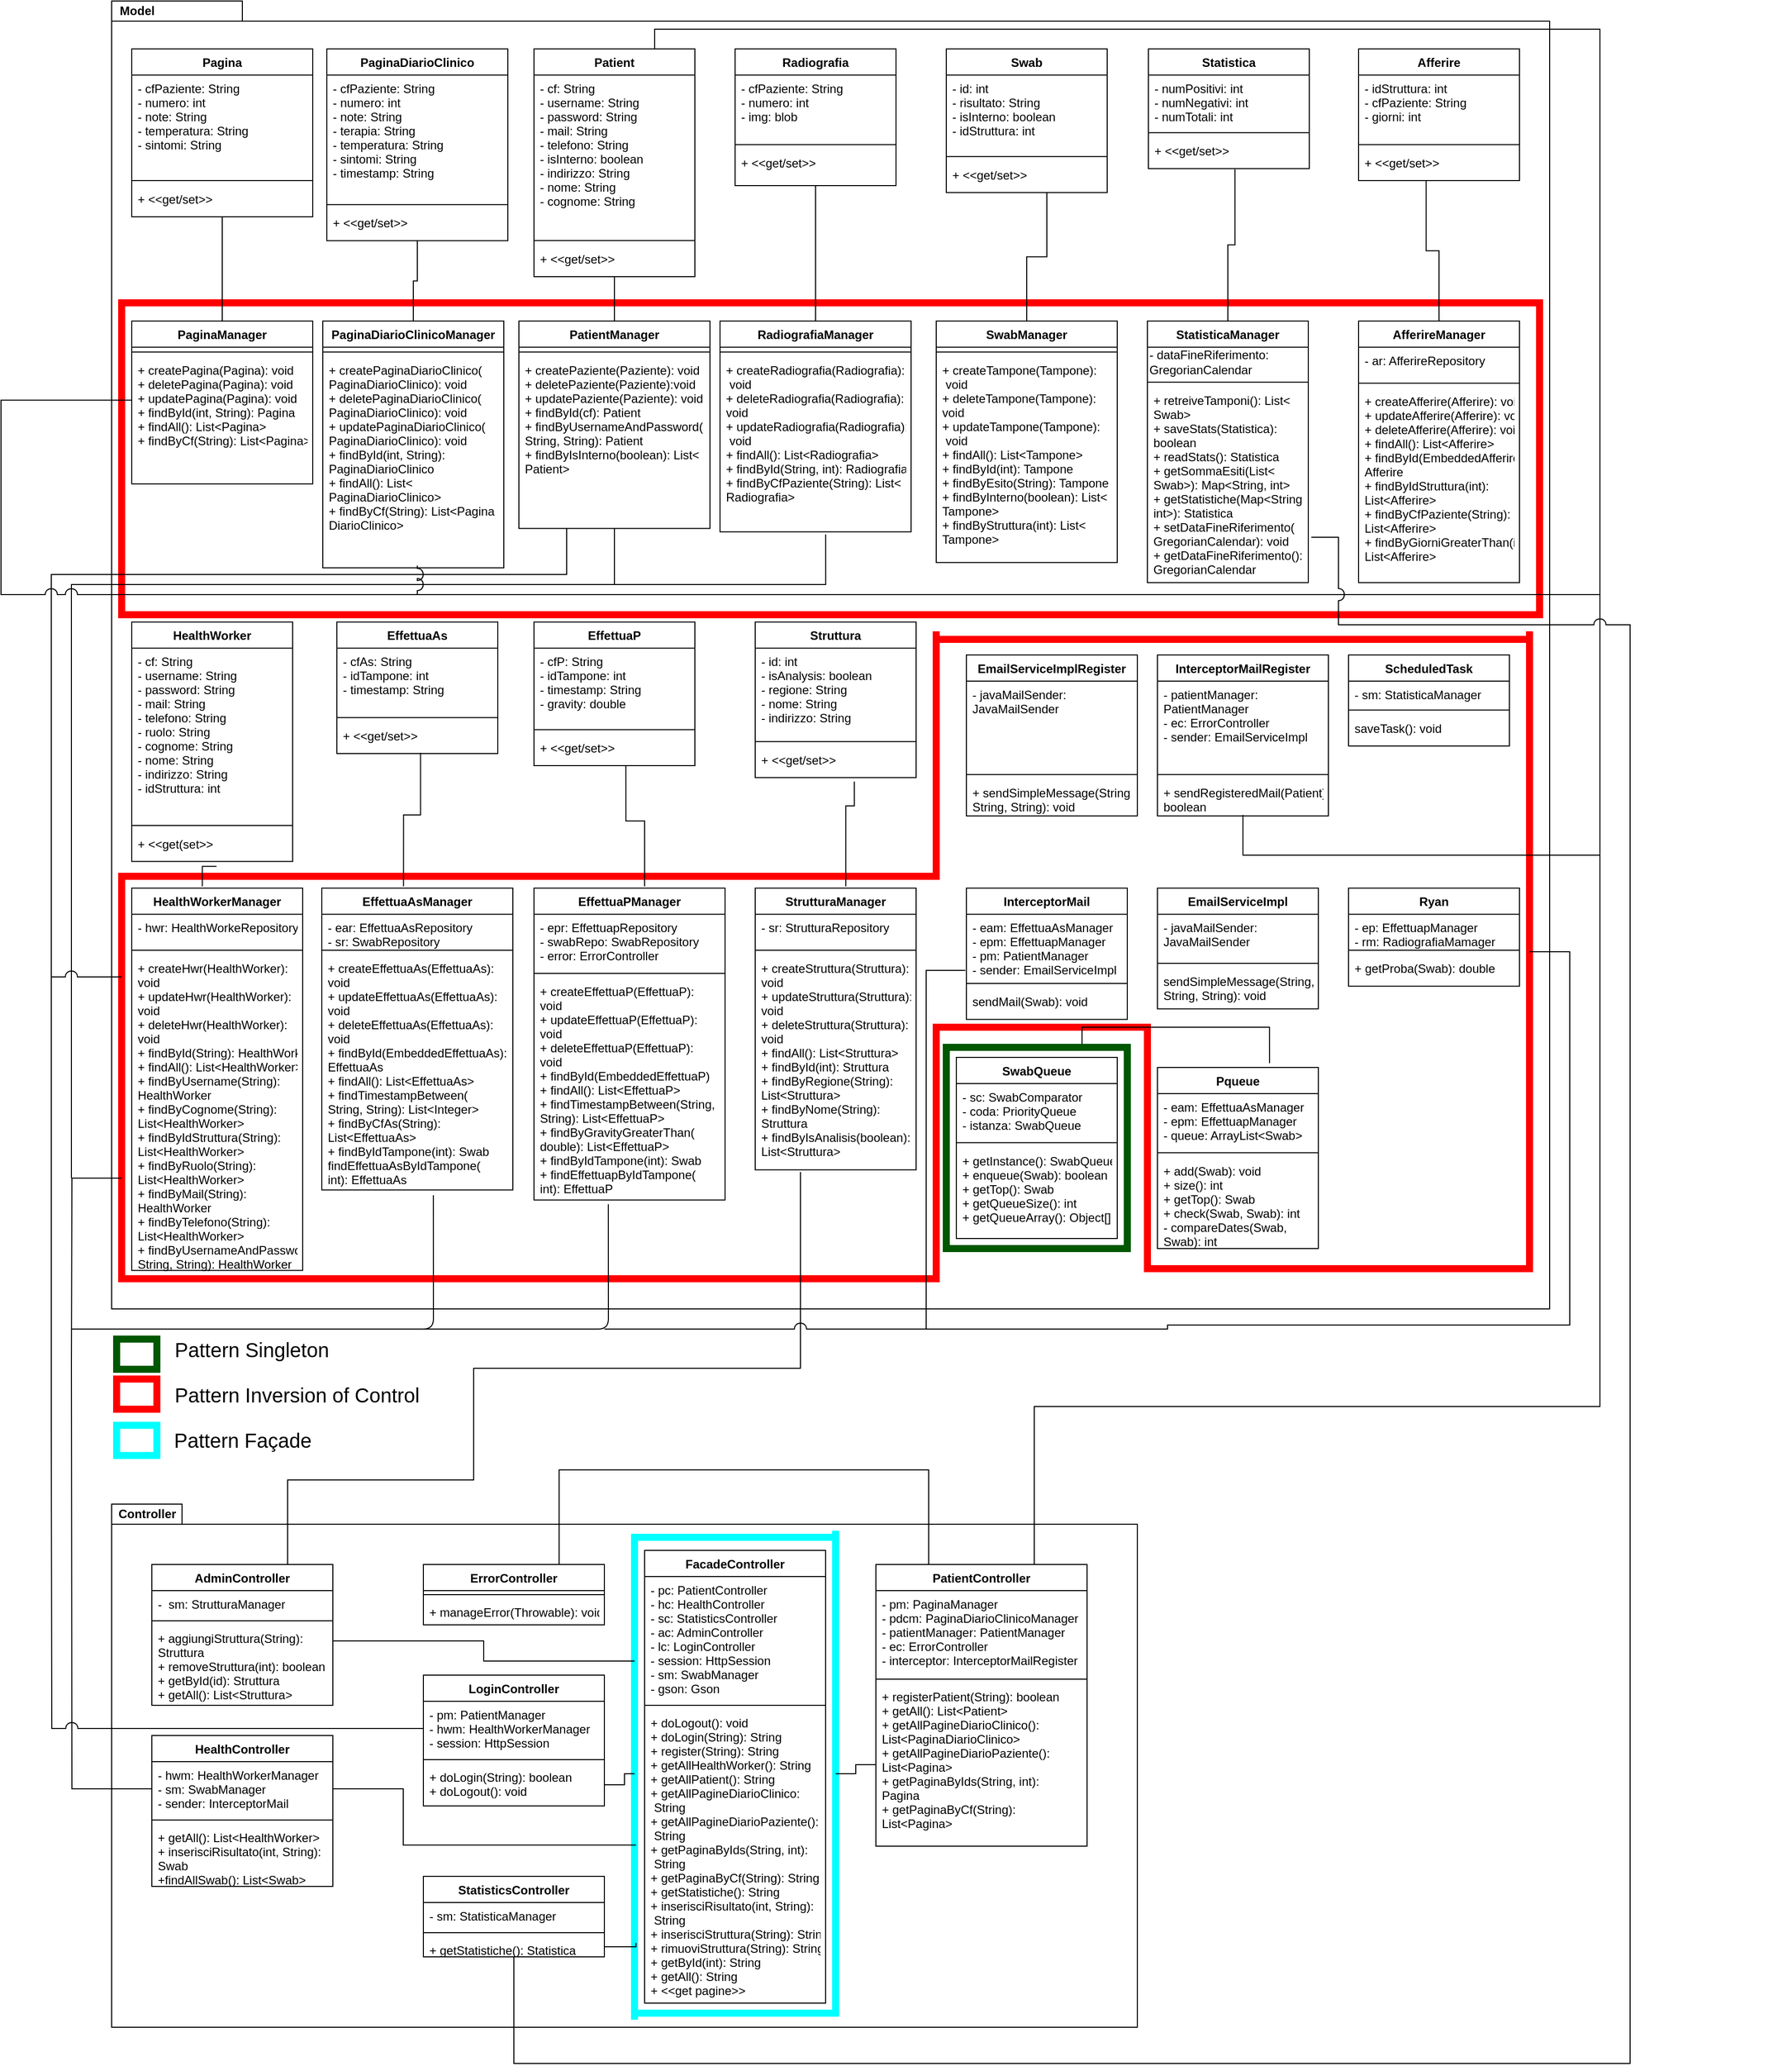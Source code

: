 <mxfile version="14.2.4" type="device"><diagram id="C5RBs43oDa-KdzZeNtuy" name="Model"><mxGraphModel dx="2067" dy="607" grid="1" gridSize="10" guides="1" tooltips="1" connect="1" arrows="1" fold="1" page="1" pageScale="1" pageWidth="827" pageHeight="1169" math="0" shadow="0"><root><mxCell id="WIyWlLk6GJQsqaUBKTNV-0"/><mxCell id="WIyWlLk6GJQsqaUBKTNV-1" parent="WIyWlLk6GJQsqaUBKTNV-0"/><mxCell id="kMjM7RQbr0S6wtXPy6_T-2" value="" style="group" parent="WIyWlLk6GJQsqaUBKTNV-1" vertex="1" connectable="0"><mxGeometry x="50" width="1670" height="1407.7" as="geometry"/></mxCell><mxCell id="kMjM7RQbr0S6wtXPy6_T-0" value="" style="shape=folder;fontStyle=1;spacingTop=10;tabWidth=50;tabHeight=20;tabPosition=left;html=1;" parent="kMjM7RQbr0S6wtXPy6_T-2" vertex="1"><mxGeometry width="1430" height="1300" as="geometry"/></mxCell><mxCell id="kMjM7RQbr0S6wtXPy6_T-1" value="&lt;b&gt;Model&lt;/b&gt;" style="text;html=1;align=center;verticalAlign=middle;resizable=0;points=[];autosize=1;" parent="kMjM7RQbr0S6wtXPy6_T-2" vertex="1"><mxGeometry width="50" height="20" as="geometry"/></mxCell><mxCell id="zkfFHV4jXpPFQw0GAbJ--17" value="PaginaDiarioClinico" style="swimlane;fontStyle=1;align=center;verticalAlign=top;childLayout=stackLayout;horizontal=1;startSize=26;horizontalStack=0;resizeParent=1;resizeLast=0;collapsible=1;marginBottom=0;rounded=0;shadow=0;strokeWidth=1;" parent="kMjM7RQbr0S6wtXPy6_T-2" vertex="1"><mxGeometry x="214" y="47.66" width="180" height="190.638" as="geometry"><mxRectangle x="550" y="140" width="160" height="26" as="alternateBounds"/></mxGeometry></mxCell><mxCell id="zkfFHV4jXpPFQw0GAbJ--18" value="- cfPaziente: String&#10;- numero: int&#10;- note: String&#10;- terapia: String&#10;- temperatura: String&#10;- sintomi: String&#10;- timestamp: String" style="text;align=left;verticalAlign=top;spacingLeft=4;spacingRight=4;overflow=hidden;rotatable=0;points=[[0,0.5],[1,0.5]];portConstraint=eastwest;" parent="zkfFHV4jXpPFQw0GAbJ--17" vertex="1"><mxGeometry y="26" width="180" height="123.915" as="geometry"/></mxCell><mxCell id="zkfFHV4jXpPFQw0GAbJ--23" value="" style="line;html=1;strokeWidth=1;align=left;verticalAlign=middle;spacingTop=-1;spacingLeft=3;spacingRight=3;rotatable=0;labelPosition=right;points=[];portConstraint=eastwest;" parent="zkfFHV4jXpPFQw0GAbJ--17" vertex="1"><mxGeometry y="149.915" width="180" height="9.532" as="geometry"/></mxCell><mxCell id="zkfFHV4jXpPFQw0GAbJ--24" value="+ &lt;&lt;get/set&gt;&gt;" style="text;align=left;verticalAlign=top;spacingLeft=4;spacingRight=4;overflow=hidden;rotatable=0;points=[[0,0.5],[1,0.5]];portConstraint=eastwest;" parent="zkfFHV4jXpPFQw0GAbJ--17" vertex="1"><mxGeometry y="159.447" width="180" height="26.213" as="geometry"/></mxCell><mxCell id="zkfFHV4jXpPFQw0GAbJ--0" value="Pagina" style="swimlane;fontStyle=1;align=center;verticalAlign=top;childLayout=stackLayout;horizontal=1;startSize=26;horizontalStack=0;resizeParent=1;resizeLast=0;collapsible=1;marginBottom=0;rounded=0;shadow=0;strokeWidth=1;" parent="kMjM7RQbr0S6wtXPy6_T-2" vertex="1"><mxGeometry x="20" y="47.66" width="180" height="166.809" as="geometry"><mxRectangle x="230" y="140" width="160" height="26" as="alternateBounds"/></mxGeometry></mxCell><mxCell id="zkfFHV4jXpPFQw0GAbJ--1" value="- cfPaziente: String&#10;- numero: int&#10;- note: String&#10;- temperatura: String&#10;- sintomi: String" style="text;align=left;verticalAlign=top;spacingLeft=4;spacingRight=4;overflow=hidden;rotatable=0;points=[[0,0.5],[1,0.5]];portConstraint=eastwest;" parent="zkfFHV4jXpPFQw0GAbJ--0" vertex="1"><mxGeometry y="26" width="180" height="100.085" as="geometry"/></mxCell><mxCell id="zkfFHV4jXpPFQw0GAbJ--4" value="" style="line;html=1;strokeWidth=1;align=left;verticalAlign=middle;spacingTop=-1;spacingLeft=3;spacingRight=3;rotatable=0;labelPosition=right;points=[];portConstraint=eastwest;" parent="zkfFHV4jXpPFQw0GAbJ--0" vertex="1"><mxGeometry y="126.085" width="180" height="9.532" as="geometry"/></mxCell><mxCell id="zkfFHV4jXpPFQw0GAbJ--5" value="+ &lt;&lt;get/set&gt;&gt;" style="text;align=left;verticalAlign=top;spacingLeft=4;spacingRight=4;overflow=hidden;rotatable=0;points=[[0,0.5],[1,0.5]];portConstraint=eastwest;" parent="zkfFHV4jXpPFQw0GAbJ--0" vertex="1"><mxGeometry y="135.617" width="180" height="26.213" as="geometry"/></mxCell><mxCell id="zkfFHV4jXpPFQw0GAbJ--6" value="Patient" style="swimlane;fontStyle=1;align=center;verticalAlign=top;childLayout=stackLayout;horizontal=1;startSize=26;horizontalStack=0;resizeParent=1;resizeLast=0;collapsible=1;marginBottom=0;rounded=0;shadow=0;strokeWidth=1;" parent="kMjM7RQbr0S6wtXPy6_T-2" vertex="1"><mxGeometry x="420" y="47.66" width="160" height="226.383" as="geometry"><mxRectangle x="130" y="380" width="160" height="26" as="alternateBounds"/></mxGeometry></mxCell><mxCell id="zkfFHV4jXpPFQw0GAbJ--7" value="- cf: String&#10;- username: String&#10;- password: String&#10;- mail: String&#10;- telefono: String&#10;- isInterno: boolean&#10;- indirizzo: String&#10;- nome: String&#10;- cognome: String" style="text;align=left;verticalAlign=top;spacingLeft=4;spacingRight=4;overflow=hidden;rotatable=0;points=[[0,0.5],[1,0.5]];portConstraint=eastwest;" parent="zkfFHV4jXpPFQw0GAbJ--6" vertex="1"><mxGeometry y="26" width="160" height="159.66" as="geometry"/></mxCell><mxCell id="zkfFHV4jXpPFQw0GAbJ--9" value="" style="line;html=1;strokeWidth=1;align=left;verticalAlign=middle;spacingTop=-1;spacingLeft=3;spacingRight=3;rotatable=0;labelPosition=right;points=[];portConstraint=eastwest;" parent="zkfFHV4jXpPFQw0GAbJ--6" vertex="1"><mxGeometry y="185.66" width="160" height="9.532" as="geometry"/></mxCell><mxCell id="zkfFHV4jXpPFQw0GAbJ--10" value="+ &lt;&lt;get/set&gt;&gt;" style="text;align=left;verticalAlign=top;spacingLeft=4;spacingRight=4;overflow=hidden;rotatable=0;points=[[0,0.5],[1,0.5]];portConstraint=eastwest;fontStyle=0" parent="zkfFHV4jXpPFQw0GAbJ--6" vertex="1"><mxGeometry y="195.191" width="160" height="26.213" as="geometry"/></mxCell><mxCell id="0lS1wSJUGr4f3mUyF1wJ-0" value="Radiografia" style="swimlane;fontStyle=1;align=center;verticalAlign=top;childLayout=stackLayout;horizontal=1;startSize=26;horizontalStack=0;resizeParent=1;resizeLast=0;collapsible=1;marginBottom=0;rounded=0;shadow=0;strokeWidth=1;" parent="kMjM7RQbr0S6wtXPy6_T-2" vertex="1"><mxGeometry x="620" y="47.66" width="160" height="135.83" as="geometry"><mxRectangle x="230" y="140" width="160" height="26" as="alternateBounds"/></mxGeometry></mxCell><mxCell id="0lS1wSJUGr4f3mUyF1wJ-1" value="- cfPaziente: String&#10;- numero: int&#10;- img: blob" style="text;align=left;verticalAlign=top;spacingLeft=4;spacingRight=4;overflow=hidden;rotatable=0;points=[[0,0.5],[1,0.5]];portConstraint=eastwest;" parent="0lS1wSJUGr4f3mUyF1wJ-0" vertex="1"><mxGeometry y="26" width="160" height="64.34" as="geometry"/></mxCell><mxCell id="0lS1wSJUGr4f3mUyF1wJ-2" value="" style="line;html=1;strokeWidth=1;align=left;verticalAlign=middle;spacingTop=-1;spacingLeft=3;spacingRight=3;rotatable=0;labelPosition=right;points=[];portConstraint=eastwest;" parent="0lS1wSJUGr4f3mUyF1wJ-0" vertex="1"><mxGeometry y="90.34" width="160" height="9.532" as="geometry"/></mxCell><mxCell id="0lS1wSJUGr4f3mUyF1wJ-3" value="+ &lt;&lt;get/set&gt;&gt;" style="text;align=left;verticalAlign=top;spacingLeft=4;spacingRight=4;overflow=hidden;rotatable=0;points=[[0,0.5],[1,0.5]];portConstraint=eastwest;" parent="0lS1wSJUGr4f3mUyF1wJ-0" vertex="1"><mxGeometry y="99.872" width="160" height="30.979" as="geometry"/></mxCell><mxCell id="kMjM7RQbr0S6wtXPy6_T-91" value="Swab" style="swimlane;fontStyle=1;align=center;verticalAlign=top;childLayout=stackLayout;horizontal=1;startSize=26;horizontalStack=0;resizeParent=1;resizeParentMax=0;resizeLast=0;collapsible=1;marginBottom=0;" parent="kMjM7RQbr0S6wtXPy6_T-2" vertex="1"><mxGeometry x="830" y="47.66" width="160" height="142.766" as="geometry"/></mxCell><mxCell id="kMjM7RQbr0S6wtXPy6_T-92" value="- id: int&#10;- risultato: String&#10;- isInterno: boolean&#10;- idStruttura: int" style="text;strokeColor=none;fillColor=none;align=left;verticalAlign=top;spacingLeft=4;spacingRight=4;overflow=hidden;rotatable=0;points=[[0,0.5],[1,0.5]];portConstraint=eastwest;" parent="kMjM7RQbr0S6wtXPy6_T-91" vertex="1"><mxGeometry y="26" width="160" height="76.255" as="geometry"/></mxCell><mxCell id="kMjM7RQbr0S6wtXPy6_T-93" value="" style="line;strokeWidth=1;fillColor=none;align=left;verticalAlign=middle;spacingTop=-1;spacingLeft=3;spacingRight=3;rotatable=0;labelPosition=right;points=[];portConstraint=eastwest;" parent="kMjM7RQbr0S6wtXPy6_T-91" vertex="1"><mxGeometry y="102.255" width="160" height="9.532" as="geometry"/></mxCell><mxCell id="kMjM7RQbr0S6wtXPy6_T-94" value="+ &lt;&lt;get/set&gt;&gt;" style="text;strokeColor=none;fillColor=none;align=left;verticalAlign=top;spacingLeft=4;spacingRight=4;overflow=hidden;rotatable=0;points=[[0,0.5],[1,0.5]];portConstraint=eastwest;" parent="kMjM7RQbr0S6wtXPy6_T-91" vertex="1"><mxGeometry y="111.787" width="160" height="30.979" as="geometry"/></mxCell><mxCell id="kMjM7RQbr0S6wtXPy6_T-103" value="EffettuaP" style="swimlane;fontStyle=1;align=center;verticalAlign=top;childLayout=stackLayout;horizontal=1;startSize=26;horizontalStack=0;resizeParent=1;resizeParentMax=0;resizeLast=0;collapsible=1;marginBottom=0;" parent="kMjM7RQbr0S6wtXPy6_T-2" vertex="1"><mxGeometry x="420" y="617.189" width="160" height="142.766" as="geometry"/></mxCell><mxCell id="kMjM7RQbr0S6wtXPy6_T-104" value="- cfP: String&#10;- idTampone: int&#10;- timestamp: String&#10;- gravity: double" style="text;strokeColor=none;fillColor=none;align=left;verticalAlign=top;spacingLeft=4;spacingRight=4;overflow=hidden;rotatable=0;points=[[0,0.5],[1,0.5]];portConstraint=eastwest;" parent="kMjM7RQbr0S6wtXPy6_T-103" vertex="1"><mxGeometry y="26" width="160" height="76.255" as="geometry"/></mxCell><mxCell id="kMjM7RQbr0S6wtXPy6_T-105" value="" style="line;strokeWidth=1;fillColor=none;align=left;verticalAlign=middle;spacingTop=-1;spacingLeft=3;spacingRight=3;rotatable=0;labelPosition=right;points=[];portConstraint=eastwest;" parent="kMjM7RQbr0S6wtXPy6_T-103" vertex="1"><mxGeometry y="102.255" width="160" height="9.532" as="geometry"/></mxCell><mxCell id="kMjM7RQbr0S6wtXPy6_T-106" value="+ &lt;&lt;get/set&gt;&gt;" style="text;strokeColor=none;fillColor=none;align=left;verticalAlign=top;spacingLeft=4;spacingRight=4;overflow=hidden;rotatable=0;points=[[0,0.5],[1,0.5]];portConstraint=eastwest;" parent="kMjM7RQbr0S6wtXPy6_T-103" vertex="1"><mxGeometry y="111.787" width="160" height="30.979" as="geometry"/></mxCell><mxCell id="kMjM7RQbr0S6wtXPy6_T-63" value="Afferire" style="swimlane;fontStyle=1;align=center;verticalAlign=top;childLayout=stackLayout;horizontal=1;startSize=26;horizontalStack=0;resizeParent=1;resizeParentMax=0;resizeLast=0;collapsible=1;marginBottom=0;" parent="kMjM7RQbr0S6wtXPy6_T-2" vertex="1"><mxGeometry x="1240" y="47.66" width="160" height="130.851" as="geometry"/></mxCell><mxCell id="kMjM7RQbr0S6wtXPy6_T-64" value="- idStruttura: int&#10;- cfPaziente: String&#10;- giorni: int" style="text;strokeColor=none;fillColor=none;align=left;verticalAlign=top;spacingLeft=4;spacingRight=4;overflow=hidden;rotatable=0;points=[[0,0.5],[1,0.5]];portConstraint=eastwest;" parent="kMjM7RQbr0S6wtXPy6_T-63" vertex="1"><mxGeometry y="26" width="160" height="64.34" as="geometry"/></mxCell><mxCell id="kMjM7RQbr0S6wtXPy6_T-65" value="" style="line;strokeWidth=1;fillColor=none;align=left;verticalAlign=middle;spacingTop=-1;spacingLeft=3;spacingRight=3;rotatable=0;labelPosition=right;points=[];portConstraint=eastwest;" parent="kMjM7RQbr0S6wtXPy6_T-63" vertex="1"><mxGeometry y="90.34" width="160" height="9.532" as="geometry"/></mxCell><mxCell id="kMjM7RQbr0S6wtXPy6_T-66" value="+ &lt;&lt;get/set&gt;&gt;" style="text;strokeColor=none;fillColor=none;align=left;verticalAlign=top;spacingLeft=4;spacingRight=4;overflow=hidden;rotatable=0;points=[[0,0.5],[1,0.5]];portConstraint=eastwest;" parent="kMjM7RQbr0S6wtXPy6_T-63" vertex="1"><mxGeometry y="99.872" width="160" height="30.979" as="geometry"/></mxCell><mxCell id="kMjM7RQbr0S6wtXPy6_T-83" value="Statistica" style="swimlane;fontStyle=1;align=center;verticalAlign=top;childLayout=stackLayout;horizontal=1;startSize=26;horizontalStack=0;resizeParent=1;resizeParentMax=0;resizeLast=0;collapsible=1;marginBottom=0;" parent="kMjM7RQbr0S6wtXPy6_T-2" vertex="1"><mxGeometry x="1031" y="47.66" width="160" height="118.936" as="geometry"/></mxCell><mxCell id="kMjM7RQbr0S6wtXPy6_T-84" value="- numPositivi: int&#10;- numNegativi: int&#10;- numTotali: int" style="text;strokeColor=none;fillColor=none;align=left;verticalAlign=top;spacingLeft=4;spacingRight=4;overflow=hidden;rotatable=0;points=[[0,0.5],[1,0.5]];portConstraint=eastwest;" parent="kMjM7RQbr0S6wtXPy6_T-83" vertex="1"><mxGeometry y="26" width="160" height="52.426" as="geometry"/></mxCell><mxCell id="kMjM7RQbr0S6wtXPy6_T-85" value="" style="line;strokeWidth=1;fillColor=none;align=left;verticalAlign=middle;spacingTop=-1;spacingLeft=3;spacingRight=3;rotatable=0;labelPosition=right;points=[];portConstraint=eastwest;" parent="kMjM7RQbr0S6wtXPy6_T-83" vertex="1"><mxGeometry y="78.426" width="160" height="9.532" as="geometry"/></mxCell><mxCell id="kMjM7RQbr0S6wtXPy6_T-86" value="+ &lt;&lt;get/set&gt;&gt;" style="text;strokeColor=none;fillColor=none;align=left;verticalAlign=top;spacingLeft=4;spacingRight=4;overflow=hidden;rotatable=0;points=[[0,0.5],[1,0.5]];portConstraint=eastwest;" parent="kMjM7RQbr0S6wtXPy6_T-83" vertex="1"><mxGeometry y="87.957" width="160" height="30.979" as="geometry"/></mxCell><mxCell id="kMjM7RQbr0S6wtXPy6_T-51" value="Struttura" style="swimlane;fontStyle=1;align=center;verticalAlign=top;childLayout=stackLayout;horizontal=1;startSize=26;horizontalStack=0;resizeParent=1;resizeParentMax=0;resizeLast=0;collapsible=1;marginBottom=0;" parent="kMjM7RQbr0S6wtXPy6_T-2" vertex="1"><mxGeometry x="640" y="617.189" width="160" height="154.681" as="geometry"/></mxCell><mxCell id="kMjM7RQbr0S6wtXPy6_T-52" value="- id: int&#10;- isAnalysis: boolean&#10;- regione: String&#10;- nome: String&#10;- indirizzo: String" style="text;strokeColor=none;fillColor=none;align=left;verticalAlign=top;spacingLeft=4;spacingRight=4;overflow=hidden;rotatable=0;points=[[0,0.5],[1,0.5]];portConstraint=eastwest;" parent="kMjM7RQbr0S6wtXPy6_T-51" vertex="1"><mxGeometry y="26" width="160" height="88.17" as="geometry"/></mxCell><mxCell id="kMjM7RQbr0S6wtXPy6_T-53" value="" style="line;strokeWidth=1;fillColor=none;align=left;verticalAlign=middle;spacingTop=-1;spacingLeft=3;spacingRight=3;rotatable=0;labelPosition=right;points=[];portConstraint=eastwest;" parent="kMjM7RQbr0S6wtXPy6_T-51" vertex="1"><mxGeometry y="114.17" width="160" height="9.532" as="geometry"/></mxCell><mxCell id="kMjM7RQbr0S6wtXPy6_T-54" value="+ &lt;&lt;get/set&gt;&gt;" style="text;strokeColor=none;fillColor=none;align=left;verticalAlign=top;spacingLeft=4;spacingRight=4;overflow=hidden;rotatable=0;points=[[0,0.5],[1,0.5]];portConstraint=eastwest;" parent="kMjM7RQbr0S6wtXPy6_T-51" vertex="1"><mxGeometry y="123.702" width="160" height="30.979" as="geometry"/></mxCell><mxCell id="kMjM7RQbr0S6wtXPy6_T-75" value="HealthWorker" style="swimlane;fontStyle=1;align=center;verticalAlign=top;childLayout=stackLayout;horizontal=1;startSize=26;horizontalStack=0;resizeParent=1;resizeParentMax=0;resizeLast=0;collapsible=1;marginBottom=0;" parent="kMjM7RQbr0S6wtXPy6_T-2" vertex="1"><mxGeometry x="20" y="617.189" width="160" height="238.085" as="geometry"/></mxCell><mxCell id="kMjM7RQbr0S6wtXPy6_T-76" value="- cf: String&#10;- username: String&#10;- password: String&#10;- mail: String&#10;- telefono: String&#10;- ruolo: String&#10;- cognome: String&#10;- nome: String&#10;- indirizzo: String&#10;- idStruttura: int" style="text;strokeColor=none;fillColor=none;align=left;verticalAlign=top;spacingLeft=4;spacingRight=4;overflow=hidden;rotatable=0;points=[[0,0.5],[1,0.5]];portConstraint=eastwest;" parent="kMjM7RQbr0S6wtXPy6_T-75" vertex="1"><mxGeometry y="26" width="160" height="171.574" as="geometry"/></mxCell><mxCell id="kMjM7RQbr0S6wtXPy6_T-77" value="" style="line;strokeWidth=1;fillColor=none;align=left;verticalAlign=middle;spacingTop=-1;spacingLeft=3;spacingRight=3;rotatable=0;labelPosition=right;points=[];portConstraint=eastwest;" parent="kMjM7RQbr0S6wtXPy6_T-75" vertex="1"><mxGeometry y="197.574" width="160" height="9.532" as="geometry"/></mxCell><mxCell id="kMjM7RQbr0S6wtXPy6_T-78" value="+ &lt;&lt;get(set&gt;&gt;" style="text;strokeColor=none;fillColor=none;align=left;verticalAlign=top;spacingLeft=4;spacingRight=4;overflow=hidden;rotatable=0;points=[[0,0.5],[1,0.5]];portConstraint=eastwest;" parent="kMjM7RQbr0S6wtXPy6_T-75" vertex="1"><mxGeometry y="207.106" width="160" height="30.979" as="geometry"/></mxCell><mxCell id="kMjM7RQbr0S6wtXPy6_T-107" value="EffettuaAs" style="swimlane;fontStyle=1;align=center;verticalAlign=top;childLayout=stackLayout;horizontal=1;startSize=26;horizontalStack=0;resizeParent=1;resizeParentMax=0;resizeLast=0;collapsible=1;marginBottom=0;" parent="kMjM7RQbr0S6wtXPy6_T-2" vertex="1"><mxGeometry x="224" y="617.189" width="160" height="130.851" as="geometry"/></mxCell><mxCell id="kMjM7RQbr0S6wtXPy6_T-108" value="- cfAs: String&#10;- idTampone: int&#10;- timestamp: String" style="text;strokeColor=none;fillColor=none;align=left;verticalAlign=top;spacingLeft=4;spacingRight=4;overflow=hidden;rotatable=0;points=[[0,0.5],[1,0.5]];portConstraint=eastwest;" parent="kMjM7RQbr0S6wtXPy6_T-107" vertex="1"><mxGeometry y="26" width="160" height="64.34" as="geometry"/></mxCell><mxCell id="kMjM7RQbr0S6wtXPy6_T-109" value="" style="line;strokeWidth=1;fillColor=none;align=left;verticalAlign=middle;spacingTop=-1;spacingLeft=3;spacingRight=3;rotatable=0;labelPosition=right;points=[];portConstraint=eastwest;" parent="kMjM7RQbr0S6wtXPy6_T-107" vertex="1"><mxGeometry y="90.34" width="160" height="9.532" as="geometry"/></mxCell><mxCell id="kMjM7RQbr0S6wtXPy6_T-110" value="+ &lt;&lt;get/set&gt;&gt;" style="text;strokeColor=none;fillColor=none;align=left;verticalAlign=top;spacingLeft=4;spacingRight=4;overflow=hidden;rotatable=0;points=[[0,0.5],[1,0.5]];portConstraint=eastwest;" parent="kMjM7RQbr0S6wtXPy6_T-107" vertex="1"><mxGeometry y="99.872" width="160" height="30.979" as="geometry"/></mxCell><mxCell id="wJySt603H2N2lSd046xO-6" value="" style="rounded=0;whiteSpace=wrap;html=1;strokeColor=#005700;fontColor=#ffffff;strokeWidth=7;" vertex="1" parent="kMjM7RQbr0S6wtXPy6_T-2"><mxGeometry x="830" y="1040" width="180" height="200" as="geometry"/></mxCell><mxCell id="sujGWSzMpHT1A6wNS39H-24" value="SwabQueue" style="swimlane;fontStyle=1;align=center;verticalAlign=top;childLayout=stackLayout;horizontal=1;startSize=26;horizontalStack=0;resizeParent=1;resizeParentMax=0;resizeLast=0;collapsible=1;marginBottom=0;" parent="kMjM7RQbr0S6wtXPy6_T-2" vertex="1"><mxGeometry x="840" y="1050" width="160" height="180.002" as="geometry"/></mxCell><mxCell id="sujGWSzMpHT1A6wNS39H-25" value="- sc: SwabComparator&#10;- coda: PriorityQueue&#10;- istanza: SwabQueue" style="text;strokeColor=none;fillColor=none;align=left;verticalAlign=top;spacingLeft=4;spacingRight=4;overflow=hidden;rotatable=0;points=[[0,0.5],[1,0.5]];portConstraint=eastwest;" parent="sujGWSzMpHT1A6wNS39H-24" vertex="1"><mxGeometry y="26" width="160" height="54" as="geometry"/></mxCell><mxCell id="sujGWSzMpHT1A6wNS39H-26" value="" style="line;strokeWidth=1;fillColor=none;align=left;verticalAlign=middle;spacingTop=-1;spacingLeft=3;spacingRight=3;rotatable=0;labelPosition=right;points=[];portConstraint=eastwest;" parent="sujGWSzMpHT1A6wNS39H-24" vertex="1"><mxGeometry y="80" width="160" height="9.532" as="geometry"/></mxCell><mxCell id="sujGWSzMpHT1A6wNS39H-27" value="+ getInstance(): SwabQueue&#10;+ enqueue(Swab): boolean&#10;+ getTop(): Swab&#10;+ getQueueSize(): int&#10;+ getQueueArray(): Object[]" style="text;strokeColor=none;fillColor=none;align=left;verticalAlign=top;spacingLeft=4;spacingRight=4;overflow=hidden;rotatable=0;points=[[0,0.5],[1,0.5]];portConstraint=eastwest;" parent="sujGWSzMpHT1A6wNS39H-24" vertex="1"><mxGeometry y="89.532" width="160" height="90.47" as="geometry"/></mxCell><mxCell id="wJySt603H2N2lSd046xO-7" value="" style="rounded=0;whiteSpace=wrap;html=1;strokeColor=#005700;fontColor=#ffffff;strokeWidth=7;" vertex="1" parent="kMjM7RQbr0S6wtXPy6_T-2"><mxGeometry x="5" y="1330" width="40" height="30" as="geometry"/></mxCell><mxCell id="wJySt603H2N2lSd046xO-8" value="&lt;font style=&quot;font-size: 20px&quot;&gt;Pattern Singleton&lt;/font&gt;" style="text;html=1;align=center;verticalAlign=middle;resizable=0;points=[];autosize=1;" vertex="1" parent="kMjM7RQbr0S6wtXPy6_T-2"><mxGeometry x="54" y="1330" width="170" height="20" as="geometry"/></mxCell><mxCell id="wJySt603H2N2lSd046xO-9" value="" style="rounded=0;whiteSpace=wrap;html=1;fontColor=#ffffff;strokeWidth=7;strokeColor=#FF0000;" vertex="1" parent="kMjM7RQbr0S6wtXPy6_T-2"><mxGeometry x="10" y="300" width="1410" height="310" as="geometry"/></mxCell><mxCell id="wJySt603H2N2lSd046xO-58" style="edgeStyle=orthogonalEdgeStyle;rounded=0;orthogonalLoop=1;jettySize=auto;html=1;exitX=0.5;exitY=0;exitDx=0;exitDy=0;entryX=0.5;entryY=1;entryDx=0;entryDy=0;endArrow=none;endFill=0;" edge="1" parent="kMjM7RQbr0S6wtXPy6_T-2" source="zkfFHV4jXpPFQw0GAbJ--13" target="zkfFHV4jXpPFQw0GAbJ--6"><mxGeometry relative="1" as="geometry"/></mxCell><mxCell id="zkfFHV4jXpPFQw0GAbJ--13" value="PatientManager" style="swimlane;fontStyle=1;align=center;verticalAlign=top;childLayout=stackLayout;horizontal=1;startSize=26;horizontalStack=0;resizeParent=1;resizeLast=0;collapsible=1;marginBottom=0;rounded=0;shadow=0;strokeWidth=1;" parent="kMjM7RQbr0S6wtXPy6_T-2" vertex="1"><mxGeometry x="405" y="318.128" width="190" height="206.128" as="geometry"><mxRectangle x="340" y="380" width="170" height="26" as="alternateBounds"/></mxGeometry></mxCell><mxCell id="zkfFHV4jXpPFQw0GAbJ--15" value="" style="line;html=1;strokeWidth=1;align=left;verticalAlign=middle;spacingTop=-1;spacingLeft=3;spacingRight=3;rotatable=0;labelPosition=right;points=[];portConstraint=eastwest;" parent="zkfFHV4jXpPFQw0GAbJ--13" vertex="1"><mxGeometry y="26" width="190" height="9.532" as="geometry"/></mxCell><mxCell id="zkfFHV4jXpPFQw0GAbJ--14" value="+ createPaziente(Paziente): void&#10;+ deletePaziente(Paziente):void&#10;+ updatePaziente(Paziente): void&#10;+ findById(cf): Patient&#10;+ findByUsernameAndPassword(&#10;String, String): Patient&#10;+ findByIsInterno(boolean): List&lt;&#10;Patient&gt;&#10;" style="text;align=left;verticalAlign=top;spacingLeft=4;spacingRight=4;overflow=hidden;rotatable=0;points=[[0,0.5],[1,0.5]];portConstraint=eastwest;" parent="zkfFHV4jXpPFQw0GAbJ--13" vertex="1"><mxGeometry y="35.532" width="190" height="150.128" as="geometry"/></mxCell><mxCell id="wJySt603H2N2lSd046xO-56" style="edgeStyle=orthogonalEdgeStyle;rounded=0;orthogonalLoop=1;jettySize=auto;html=1;exitX=0.5;exitY=0;exitDx=0;exitDy=0;entryX=0.5;entryY=1;entryDx=0;entryDy=0;endArrow=none;endFill=0;" edge="1" parent="kMjM7RQbr0S6wtXPy6_T-2" source="kMjM7RQbr0S6wtXPy6_T-115" target="zkfFHV4jXpPFQw0GAbJ--17"><mxGeometry relative="1" as="geometry"/></mxCell><mxCell id="kMjM7RQbr0S6wtXPy6_T-115" value="PaginaDiarioClinicoManager" style="swimlane;fontStyle=1;align=center;verticalAlign=top;childLayout=stackLayout;horizontal=1;startSize=26;horizontalStack=0;resizeParent=1;resizeParentMax=0;resizeLast=0;collapsible=1;marginBottom=0;" parent="kMjM7RQbr0S6wtXPy6_T-2" vertex="1"><mxGeometry x="210" y="318.128" width="180" height="245.234" as="geometry"/></mxCell><mxCell id="kMjM7RQbr0S6wtXPy6_T-117" value="" style="line;strokeWidth=1;fillColor=none;align=left;verticalAlign=middle;spacingTop=-1;spacingLeft=3;spacingRight=3;rotatable=0;labelPosition=right;points=[];portConstraint=eastwest;" parent="kMjM7RQbr0S6wtXPy6_T-115" vertex="1"><mxGeometry y="26" width="180" height="9.532" as="geometry"/></mxCell><mxCell id="kMjM7RQbr0S6wtXPy6_T-118" value="+ createPaginaDiarioClinico(&#10;PaginaDiarioClinico): void&#10;+ deletePaginaDiarioClinico(&#10;PaginaDiarioClinico): void&#10;+ updatePaginaDiarioClinico(&#10;PaginaDiarioClinico): void&#10;+ findById(int, String): &#10;PaginaDiarioClinico&#10;+ findAll(): List&lt;&#10;PaginaDiarioClinico&gt;&#10;+ findByCf(String): List&lt;Pagina&#10;DiarioClinico&gt;" style="text;strokeColor=none;fillColor=none;align=left;verticalAlign=top;spacingLeft=4;spacingRight=4;overflow=hidden;rotatable=0;points=[[0,0.5],[1,0.5]];portConstraint=eastwest;" parent="kMjM7RQbr0S6wtXPy6_T-115" vertex="1"><mxGeometry y="35.532" width="180" height="209.702" as="geometry"/></mxCell><mxCell id="wJySt603H2N2lSd046xO-59" style="edgeStyle=orthogonalEdgeStyle;rounded=0;orthogonalLoop=1;jettySize=auto;html=1;exitX=0.5;exitY=0;exitDx=0;exitDy=0;entryX=0.5;entryY=1;entryDx=0;entryDy=0;endArrow=none;endFill=0;" edge="1" parent="kMjM7RQbr0S6wtXPy6_T-2" source="kMjM7RQbr0S6wtXPy6_T-111" target="0lS1wSJUGr4f3mUyF1wJ-0"><mxGeometry relative="1" as="geometry"/></mxCell><mxCell id="kMjM7RQbr0S6wtXPy6_T-111" value="RadiografiaManager" style="swimlane;fontStyle=1;align=center;verticalAlign=top;childLayout=stackLayout;horizontal=1;startSize=26;horizontalStack=0;resizeParent=1;resizeParentMax=0;resizeLast=0;collapsible=1;marginBottom=0;" parent="kMjM7RQbr0S6wtXPy6_T-2" vertex="1"><mxGeometry x="605" y="318.128" width="190" height="209.489" as="geometry"/></mxCell><mxCell id="kMjM7RQbr0S6wtXPy6_T-113" value="" style="line;strokeWidth=1;fillColor=none;align=left;verticalAlign=middle;spacingTop=-1;spacingLeft=3;spacingRight=3;rotatable=0;labelPosition=right;points=[];portConstraint=eastwest;" parent="kMjM7RQbr0S6wtXPy6_T-111" vertex="1"><mxGeometry y="26" width="190" height="9.532" as="geometry"/></mxCell><mxCell id="kMjM7RQbr0S6wtXPy6_T-114" value="+ createRadiografia(Radiografia):&#10; void&#10;+ deleteRadiografia(Radiografia):&#10;void&#10;+ updateRadiografia(Radiografia):&#10; void&#10;+ findAll(): List&lt;Radiografia&gt;&#10;+ findById(String, int): Radiografia&#10;+ findByCfPaziente(String): List&lt;&#10;Radiografia&gt;" style="text;strokeColor=none;fillColor=none;align=left;verticalAlign=top;spacingLeft=4;spacingRight=4;overflow=hidden;rotatable=0;points=[[0,0.5],[1,0.5]];portConstraint=eastwest;" parent="kMjM7RQbr0S6wtXPy6_T-111" vertex="1"><mxGeometry y="35.532" width="190" height="173.957" as="geometry"/></mxCell><mxCell id="wJySt603H2N2lSd046xO-60" style="edgeStyle=orthogonalEdgeStyle;rounded=0;orthogonalLoop=1;jettySize=auto;html=1;exitX=0.5;exitY=0;exitDx=0;exitDy=0;entryX=0.625;entryY=0.986;entryDx=0;entryDy=0;entryPerimeter=0;endArrow=none;endFill=0;" edge="1" parent="kMjM7RQbr0S6wtXPy6_T-2" source="kMjM7RQbr0S6wtXPy6_T-87" target="kMjM7RQbr0S6wtXPy6_T-94"><mxGeometry relative="1" as="geometry"/></mxCell><mxCell id="kMjM7RQbr0S6wtXPy6_T-87" value="SwabManager" style="swimlane;fontStyle=1;align=center;verticalAlign=top;childLayout=stackLayout;horizontal=1;startSize=26;horizontalStack=0;resizeParent=1;resizeParentMax=0;resizeLast=0;collapsible=1;marginBottom=0;" parent="kMjM7RQbr0S6wtXPy6_T-2" vertex="1"><mxGeometry x="820" y="318.128" width="180" height="240.002" as="geometry"/></mxCell><mxCell id="kMjM7RQbr0S6wtXPy6_T-89" value="" style="line;strokeWidth=1;fillColor=none;align=left;verticalAlign=middle;spacingTop=-1;spacingLeft=3;spacingRight=3;rotatable=0;labelPosition=right;points=[];portConstraint=eastwest;" parent="kMjM7RQbr0S6wtXPy6_T-87" vertex="1"><mxGeometry y="26" width="180" height="9.532" as="geometry"/></mxCell><mxCell id="kMjM7RQbr0S6wtXPy6_T-90" value="+ createTampone(Tampone):&#10; void&#10;+ deleteTampone(Tampone):&#10;void&#10;+ updateTampone(Tampone):&#10; void&#10;+ findAll(): List&lt;Tampone&gt;&#10;+ findById(int): Tampone&#10;+ findByEsito(String): Tampone&#10;+ findByInterno(boolean): List&lt;&#10;Tampone&gt;&#10;+ findByStruttura(int): List&lt;&#10;Tampone&gt;" style="text;strokeColor=none;fillColor=none;align=left;verticalAlign=top;spacingLeft=4;spacingRight=4;overflow=hidden;rotatable=0;points=[[0,0.5],[1,0.5]];portConstraint=eastwest;" parent="kMjM7RQbr0S6wtXPy6_T-87" vertex="1"><mxGeometry y="35.532" width="180" height="204.47" as="geometry"/></mxCell><mxCell id="wJySt603H2N2lSd046xO-62" style="edgeStyle=orthogonalEdgeStyle;rounded=0;orthogonalLoop=1;jettySize=auto;html=1;exitX=0.5;exitY=0;exitDx=0;exitDy=0;entryX=0.42;entryY=1.007;entryDx=0;entryDy=0;entryPerimeter=0;endArrow=none;endFill=0;" edge="1" parent="kMjM7RQbr0S6wtXPy6_T-2" source="kMjM7RQbr0S6wtXPy6_T-59" target="kMjM7RQbr0S6wtXPy6_T-66"><mxGeometry relative="1" as="geometry"/></mxCell><mxCell id="kMjM7RQbr0S6wtXPy6_T-59" value="AfferireManager" style="swimlane;fontStyle=1;align=center;verticalAlign=top;childLayout=stackLayout;horizontal=1;startSize=26;horizontalStack=0;resizeParent=1;resizeParentMax=0;resizeLast=0;collapsible=1;marginBottom=0;" parent="kMjM7RQbr0S6wtXPy6_T-2" vertex="1"><mxGeometry x="1240" y="318.128" width="160" height="260.001" as="geometry"/></mxCell><mxCell id="kMjM7RQbr0S6wtXPy6_T-60" value="- ar: AfferireRepository" style="text;strokeColor=none;fillColor=none;align=left;verticalAlign=top;spacingLeft=4;spacingRight=4;overflow=hidden;rotatable=0;points=[[0,0.5],[1,0.5]];portConstraint=eastwest;" parent="kMjM7RQbr0S6wtXPy6_T-59" vertex="1"><mxGeometry y="26" width="160" height="30.979" as="geometry"/></mxCell><mxCell id="kMjM7RQbr0S6wtXPy6_T-61" value="" style="line;strokeWidth=1;fillColor=none;align=left;verticalAlign=middle;spacingTop=-1;spacingLeft=3;spacingRight=3;rotatable=0;labelPosition=right;points=[];portConstraint=eastwest;" parent="kMjM7RQbr0S6wtXPy6_T-59" vertex="1"><mxGeometry y="56.979" width="160" height="9.532" as="geometry"/></mxCell><mxCell id="kMjM7RQbr0S6wtXPy6_T-62" value="+ createAfferire(Afferire): void&#10;+ updateAfferire(Afferire): void&#10;+ deleteAfferire(Afferire): void&#10;+ findAll(): List&lt;Afferire&gt;&#10;+ findById(EmbeddedAfferire):&#10;Afferire&#10;+ findByIdStruttura(int): &#10;List&lt;Afferire&gt;&#10;+ findByCfPaziente(String):&#10;List&lt;Afferire&gt; &#10;+ findByGiorniGreaterThan(int):&#10;List&lt;Afferire&gt;" style="text;strokeColor=none;fillColor=none;align=left;verticalAlign=top;spacingLeft=4;spacingRight=4;overflow=hidden;rotatable=0;points=[[0,0.5],[1,0.5]];portConstraint=eastwest;" parent="kMjM7RQbr0S6wtXPy6_T-59" vertex="1"><mxGeometry y="66.511" width="160" height="193.49" as="geometry"/></mxCell><mxCell id="wJySt603H2N2lSd046xO-57" style="edgeStyle=orthogonalEdgeStyle;rounded=0;orthogonalLoop=1;jettySize=auto;html=1;exitX=0.5;exitY=0;exitDx=0;exitDy=0;entryX=0.5;entryY=1;entryDx=0;entryDy=0;endArrow=none;endFill=0;" edge="1" parent="kMjM7RQbr0S6wtXPy6_T-2" source="kMjM7RQbr0S6wtXPy6_T-119" target="zkfFHV4jXpPFQw0GAbJ--0"><mxGeometry relative="1" as="geometry"/></mxCell><mxCell id="kMjM7RQbr0S6wtXPy6_T-119" value="PaginaManager" style="swimlane;fontStyle=1;align=center;verticalAlign=top;childLayout=stackLayout;horizontal=1;startSize=26;horizontalStack=0;resizeParent=1;resizeParentMax=0;resizeLast=0;collapsible=1;marginBottom=0;" parent="kMjM7RQbr0S6wtXPy6_T-2" vertex="1"><mxGeometry x="20" y="318.128" width="180" height="161.83" as="geometry"/></mxCell><mxCell id="kMjM7RQbr0S6wtXPy6_T-121" value="" style="line;strokeWidth=1;fillColor=none;align=left;verticalAlign=middle;spacingTop=-1;spacingLeft=3;spacingRight=3;rotatable=0;labelPosition=right;points=[];portConstraint=eastwest;" parent="kMjM7RQbr0S6wtXPy6_T-119" vertex="1"><mxGeometry y="26" width="180" height="9.532" as="geometry"/></mxCell><mxCell id="kMjM7RQbr0S6wtXPy6_T-122" value="+ createPagina(Pagina): void&#10;+ deletePagina(Pagina): void&#10;+ updatePagina(Pagina): void&#10;+ findById(int, String): Pagina&#10;+ findAll(): List&lt;Pagina&gt;&#10;+ findByCf(String): List&lt;Pagina&gt;" style="text;strokeColor=none;fillColor=none;align=left;verticalAlign=top;spacingLeft=4;spacingRight=4;overflow=hidden;rotatable=0;points=[[0,0.5],[1,0.5]];portConstraint=eastwest;" parent="kMjM7RQbr0S6wtXPy6_T-119" vertex="1"><mxGeometry y="35.532" width="180" height="126.298" as="geometry"/></mxCell><mxCell id="wJySt603H2N2lSd046xO-61" style="edgeStyle=orthogonalEdgeStyle;rounded=0;orthogonalLoop=1;jettySize=auto;html=1;exitX=0.5;exitY=0;exitDx=0;exitDy=0;entryX=0.538;entryY=1.022;entryDx=0;entryDy=0;entryPerimeter=0;endArrow=none;endFill=0;" edge="1" parent="kMjM7RQbr0S6wtXPy6_T-2" source="kMjM7RQbr0S6wtXPy6_T-79" target="kMjM7RQbr0S6wtXPy6_T-86"><mxGeometry relative="1" as="geometry"/></mxCell><mxCell id="kMjM7RQbr0S6wtXPy6_T-79" value="StatisticaManager" style="swimlane;fontStyle=1;align=center;verticalAlign=top;childLayout=stackLayout;horizontal=1;startSize=26;horizontalStack=0;resizeParent=1;resizeParentMax=0;resizeLast=0;collapsible=1;marginBottom=0;" parent="kMjM7RQbr0S6wtXPy6_T-2" vertex="1"><mxGeometry x="1030" y="318.128" width="160" height="260.002" as="geometry"/></mxCell><mxCell id="kMjM7RQbr0S6wtXPy6_T-128" value="- dataFineRiferimento: &lt;br&gt;GregorianCalendar" style="text;html=1;align=left;verticalAlign=middle;resizable=0;points=[];autosize=1;" parent="kMjM7RQbr0S6wtXPy6_T-79" vertex="1"><mxGeometry y="26" width="160" height="30" as="geometry"/></mxCell><mxCell id="kMjM7RQbr0S6wtXPy6_T-81" value="" style="line;strokeWidth=1;fillColor=none;align=left;verticalAlign=middle;spacingTop=-1;spacingLeft=3;spacingRight=3;rotatable=0;labelPosition=right;points=[];portConstraint=eastwest;" parent="kMjM7RQbr0S6wtXPy6_T-79" vertex="1"><mxGeometry y="56" width="160" height="9.532" as="geometry"/></mxCell><mxCell id="kMjM7RQbr0S6wtXPy6_T-82" value="+ retreiveTamponi(): List&lt;&#10;Swab&gt;&#10;+ saveStats(Statistica):&#10;boolean&#10;+ readStats(): Statistica&#10;+ getSommaEsiti(List&lt;&#10;Swab&gt;): Map&lt;String, int&gt;&#10;+ getStatistiche(Map&lt;String,&#10;int&gt;): Statistica&#10;+ setDataFineRiferimento(&#10;GregorianCalendar): void&#10;+ getDataFineRiferimento():&#10;GregorianCalendar" style="text;strokeColor=none;fillColor=none;align=left;verticalAlign=top;spacingLeft=4;spacingRight=4;overflow=hidden;rotatable=0;points=[[0,0.5],[1,0.5]];portConstraint=eastwest;" parent="kMjM7RQbr0S6wtXPy6_T-79" vertex="1"><mxGeometry y="65.532" width="160" height="194.47" as="geometry"/></mxCell><mxCell id="kMjM7RQbr0S6wtXPy6_T-99" value="EffettuaPManager" style="swimlane;fontStyle=1;align=center;verticalAlign=top;childLayout=stackLayout;horizontal=1;startSize=26;horizontalStack=0;resizeParent=1;resizeParentMax=0;resizeLast=0;collapsible=1;marginBottom=0;" parent="kMjM7RQbr0S6wtXPy6_T-2" vertex="1"><mxGeometry x="420" y="881.702" width="190" height="310.002" as="geometry"/></mxCell><mxCell id="kMjM7RQbr0S6wtXPy6_T-100" value="- epr: EffettuapRepository&#10;- swabRepo: SwabRepository&#10;- error: ErrorController" style="text;strokeColor=none;fillColor=none;align=left;verticalAlign=top;spacingLeft=4;spacingRight=4;overflow=hidden;rotatable=0;points=[[0,0.5],[1,0.5]];portConstraint=eastwest;" parent="kMjM7RQbr0S6wtXPy6_T-99" vertex="1"><mxGeometry y="26" width="190" height="54" as="geometry"/></mxCell><mxCell id="kMjM7RQbr0S6wtXPy6_T-101" value="" style="line;strokeWidth=1;fillColor=none;align=left;verticalAlign=middle;spacingTop=-1;spacingLeft=3;spacingRight=3;rotatable=0;labelPosition=right;points=[];portConstraint=eastwest;" parent="kMjM7RQbr0S6wtXPy6_T-99" vertex="1"><mxGeometry y="80" width="190" height="9.532" as="geometry"/></mxCell><mxCell id="kMjM7RQbr0S6wtXPy6_T-102" value="+ createEffettuaP(EffettuaP):&#10;void&#10;+ updateEffettuaP(EffettuaP):&#10;void&#10;+ deleteEffettuaP(EffettuaP):&#10;void&#10;+ findById(EmbeddedEffettuaP)&#10;+ findAll(): List&lt;EffettuaP&gt;&#10;+ findTimestampBetween(String,&#10;String): List&lt;EffettuaP&gt;&#10;+ findByGravityGreaterThan(&#10;double): List&lt;EffettuaP&gt;&#10;+ findByIdTampone(int): Swab&#10;+ findEffettuapByIdTampone(&#10;int): EffettuaP" style="text;strokeColor=none;fillColor=none;align=left;verticalAlign=top;spacingLeft=4;spacingRight=4;overflow=hidden;rotatable=0;points=[[0,0.5],[1,0.5]];portConstraint=eastwest;" parent="kMjM7RQbr0S6wtXPy6_T-99" vertex="1"><mxGeometry y="89.532" width="190" height="220.47" as="geometry"/></mxCell><mxCell id="kMjM7RQbr0S6wtXPy6_T-95" value="EffettuaAsManager" style="swimlane;fontStyle=1;align=center;verticalAlign=top;childLayout=stackLayout;horizontal=1;startSize=26;horizontalStack=0;resizeParent=1;resizeParentMax=0;resizeLast=0;collapsible=1;marginBottom=0;" parent="kMjM7RQbr0S6wtXPy6_T-2" vertex="1"><mxGeometry x="209" y="881.702" width="190" height="300.001" as="geometry"/></mxCell><mxCell id="kMjM7RQbr0S6wtXPy6_T-96" value="- ear: EffettuaAsRepository&#10;- sr: SwabRepository" style="text;strokeColor=none;fillColor=none;align=left;verticalAlign=top;spacingLeft=4;spacingRight=4;overflow=hidden;rotatable=0;points=[[0,0.5],[1,0.5]];portConstraint=eastwest;" parent="kMjM7RQbr0S6wtXPy6_T-95" vertex="1"><mxGeometry y="26" width="190" height="30.979" as="geometry"/></mxCell><mxCell id="kMjM7RQbr0S6wtXPy6_T-97" value="" style="line;strokeWidth=1;fillColor=none;align=left;verticalAlign=middle;spacingTop=-1;spacingLeft=3;spacingRight=3;rotatable=0;labelPosition=right;points=[];portConstraint=eastwest;" parent="kMjM7RQbr0S6wtXPy6_T-95" vertex="1"><mxGeometry y="56.979" width="190" height="9.532" as="geometry"/></mxCell><mxCell id="kMjM7RQbr0S6wtXPy6_T-98" value="+ createEffettuaAs(EffettuaAs):&#10;void&#10;+ updateEffettuaAs(EffettuaAs):&#10;void&#10;+ deleteEffettuaAs(EffettuaAs):&#10;void&#10;+ findById(EmbeddedEffettuaAs):&#10;EffettuaAs&#10;+ findAll(): List&lt;EffettuaAs&gt;&#10;+ findTimestampBetween(&#10;String, String): List&lt;Integer&gt;&#10;+ findByCfAs(String):&#10;List&lt;EffettuaAs&gt;&#10;+ findByIdTampone(int): Swab&#10;findEffettuaAsByIdTampone(&#10;int): EffettuaAs" style="text;strokeColor=none;fillColor=none;align=left;verticalAlign=top;spacingLeft=4;spacingRight=4;overflow=hidden;rotatable=0;points=[[0,0.5],[1,0.5]];portConstraint=eastwest;" parent="kMjM7RQbr0S6wtXPy6_T-95" vertex="1"><mxGeometry y="66.511" width="190" height="233.49" as="geometry"/></mxCell><mxCell id="kMjM7RQbr0S6wtXPy6_T-71" value="HealthWorkerManager" style="swimlane;fontStyle=1;align=center;verticalAlign=top;childLayout=stackLayout;horizontal=1;startSize=26;horizontalStack=0;resizeParent=1;resizeParentMax=0;resizeLast=0;collapsible=1;marginBottom=0;" parent="kMjM7RQbr0S6wtXPy6_T-2" vertex="1"><mxGeometry x="20" y="881.706" width="170" height="380.002" as="geometry"/></mxCell><mxCell id="kMjM7RQbr0S6wtXPy6_T-72" value="- hwr: HealthWorkeRepository" style="text;strokeColor=none;fillColor=none;align=left;verticalAlign=top;spacingLeft=4;spacingRight=4;overflow=hidden;rotatable=0;points=[[0,0.5],[1,0.5]];portConstraint=eastwest;" parent="kMjM7RQbr0S6wtXPy6_T-71" vertex="1"><mxGeometry y="26" width="170" height="30.98" as="geometry"/></mxCell><mxCell id="kMjM7RQbr0S6wtXPy6_T-73" value="" style="line;strokeWidth=1;fillColor=none;align=left;verticalAlign=middle;spacingTop=-1;spacingLeft=3;spacingRight=3;rotatable=0;labelPosition=right;points=[];portConstraint=eastwest;" parent="kMjM7RQbr0S6wtXPy6_T-71" vertex="1"><mxGeometry y="56.98" width="170" height="9.532" as="geometry"/></mxCell><mxCell id="kMjM7RQbr0S6wtXPy6_T-74" value="+ createHwr(HealthWorker):&#10;void&#10;+ updateHwr(HealthWorker):&#10;void&#10;+ deleteHwr(HealthWorker):&#10;void&#10;+ findById(String): HealthWorker&#10;+ findAll(): List&lt;HealthWorker&gt;&#10;+ findByUsername(String):&#10;HealthWorker&#10;+ findByCognome(String):&#10;List&lt;HealthWorker&gt;&#10;+ findByIdStruttura(String):&#10;List&lt;HealthWorker&gt;&#10;+ findByRuolo(String):&#10;List&lt;HealthWorker&gt;&#10;+ findByMail(String):&#10;HealthWorker&#10;+ findByTelefono(String):&#10;List&lt;HealthWorker&gt;&#10;+ findByUsernameAndPassword(&#10;String, String): HealthWorker" style="text;strokeColor=none;fillColor=none;align=left;verticalAlign=top;spacingLeft=4;spacingRight=4;overflow=hidden;rotatable=0;points=[[0,0.5],[1,0.5]];portConstraint=eastwest;" parent="kMjM7RQbr0S6wtXPy6_T-71" vertex="1"><mxGeometry y="66.512" width="170" height="313.49" as="geometry"/></mxCell><mxCell id="kMjM7RQbr0S6wtXPy6_T-55" value="StrutturaManager" style="swimlane;fontStyle=1;align=center;verticalAlign=top;childLayout=stackLayout;horizontal=1;startSize=26;horizontalStack=0;resizeParent=1;resizeParentMax=0;resizeLast=0;collapsible=1;marginBottom=0;" parent="kMjM7RQbr0S6wtXPy6_T-2" vertex="1"><mxGeometry x="640" y="881.7" width="160" height="280.001" as="geometry"/></mxCell><mxCell id="kMjM7RQbr0S6wtXPy6_T-56" value="- sr: StrutturaRepository" style="text;strokeColor=none;fillColor=none;align=left;verticalAlign=top;spacingLeft=4;spacingRight=4;overflow=hidden;rotatable=0;points=[[0,0.5],[1,0.5]];portConstraint=eastwest;" parent="kMjM7RQbr0S6wtXPy6_T-55" vertex="1"><mxGeometry y="26" width="160" height="30.979" as="geometry"/></mxCell><mxCell id="kMjM7RQbr0S6wtXPy6_T-57" value="" style="line;strokeWidth=1;fillColor=none;align=left;verticalAlign=middle;spacingTop=-1;spacingLeft=3;spacingRight=3;rotatable=0;labelPosition=right;points=[];portConstraint=eastwest;" parent="kMjM7RQbr0S6wtXPy6_T-55" vertex="1"><mxGeometry y="56.979" width="160" height="9.532" as="geometry"/></mxCell><mxCell id="kMjM7RQbr0S6wtXPy6_T-58" value="+ createStruttura(Struttura):&#10;void&#10;+ updateStruttura(Struttura):&#10;void&#10;+ deleteStruttura(Struttura):&#10;void&#10;+ findAll(): List&lt;Struttura&gt;&#10;+ findById(int): Struttura&#10;+ findByRegione(String): &#10;List&lt;Struttura&gt;&#10;+ findByNome(String): &#10;Struttura&#10;+ findByIsAnalisis(boolean):&#10;List&lt;Struttura&gt;" style="text;strokeColor=none;fillColor=none;align=left;verticalAlign=top;spacingLeft=4;spacingRight=4;overflow=hidden;rotatable=0;points=[[0,0.5],[1,0.5]];portConstraint=eastwest;" parent="kMjM7RQbr0S6wtXPy6_T-55" vertex="1"><mxGeometry y="66.511" width="160" height="213.49" as="geometry"/></mxCell><mxCell id="sujGWSzMpHT1A6wNS39H-4" value="EmailServiceImplRegister" style="swimlane;fontStyle=1;align=center;verticalAlign=top;childLayout=stackLayout;horizontal=1;startSize=26;horizontalStack=0;resizeParent=1;resizeParentMax=0;resizeLast=0;collapsible=1;marginBottom=0;" parent="kMjM7RQbr0S6wtXPy6_T-2" vertex="1"><mxGeometry x="850" y="649.999" width="170" height="160.002" as="geometry"/></mxCell><mxCell id="sujGWSzMpHT1A6wNS39H-5" value="- javaMailSender: &#10;JavaMailSender" style="text;strokeColor=none;fillColor=none;align=left;verticalAlign=top;spacingLeft=4;spacingRight=4;overflow=hidden;rotatable=0;points=[[0,0.5],[1,0.5]];portConstraint=eastwest;" parent="sujGWSzMpHT1A6wNS39H-4" vertex="1"><mxGeometry y="26" width="170" height="88.17" as="geometry"/></mxCell><mxCell id="sujGWSzMpHT1A6wNS39H-6" value="" style="line;strokeWidth=1;fillColor=none;align=left;verticalAlign=middle;spacingTop=-1;spacingLeft=3;spacingRight=3;rotatable=0;labelPosition=right;points=[];portConstraint=eastwest;" parent="sujGWSzMpHT1A6wNS39H-4" vertex="1"><mxGeometry y="114.17" width="170" height="9.532" as="geometry"/></mxCell><mxCell id="sujGWSzMpHT1A6wNS39H-7" value="+ sendSimpleMessage(String&#10;String, String): void" style="text;strokeColor=none;fillColor=none;align=left;verticalAlign=top;spacingLeft=4;spacingRight=4;overflow=hidden;rotatable=0;points=[[0,0.5],[1,0.5]];portConstraint=eastwest;" parent="sujGWSzMpHT1A6wNS39H-4" vertex="1"><mxGeometry y="123.702" width="170" height="36.3" as="geometry"/></mxCell><mxCell id="sujGWSzMpHT1A6wNS39H-0" value="InterceptorMailRegister" style="swimlane;fontStyle=1;align=center;verticalAlign=top;childLayout=stackLayout;horizontal=1;startSize=26;horizontalStack=0;resizeParent=1;resizeParentMax=0;resizeLast=0;collapsible=1;marginBottom=0;" parent="kMjM7RQbr0S6wtXPy6_T-2" vertex="1"><mxGeometry x="1040" y="650" width="170" height="160.002" as="geometry"/></mxCell><mxCell id="sujGWSzMpHT1A6wNS39H-1" value="- patientManager:&#10;PatientManager&#10;- ec: ErrorController&#10;- sender: EmailServiceImpl" style="text;strokeColor=none;fillColor=none;align=left;verticalAlign=top;spacingLeft=4;spacingRight=4;overflow=hidden;rotatable=0;points=[[0,0.5],[1,0.5]];portConstraint=eastwest;" parent="sujGWSzMpHT1A6wNS39H-0" vertex="1"><mxGeometry y="26" width="170" height="88.17" as="geometry"/></mxCell><mxCell id="sujGWSzMpHT1A6wNS39H-2" value="" style="line;strokeWidth=1;fillColor=none;align=left;verticalAlign=middle;spacingTop=-1;spacingLeft=3;spacingRight=3;rotatable=0;labelPosition=right;points=[];portConstraint=eastwest;" parent="sujGWSzMpHT1A6wNS39H-0" vertex="1"><mxGeometry y="114.17" width="170" height="9.532" as="geometry"/></mxCell><mxCell id="sujGWSzMpHT1A6wNS39H-3" value="+ sendRegisteredMail(Patient):&#10;boolean" style="text;strokeColor=none;fillColor=none;align=left;verticalAlign=top;spacingLeft=4;spacingRight=4;overflow=hidden;rotatable=0;points=[[0,0.5],[1,0.5]];portConstraint=eastwest;" parent="sujGWSzMpHT1A6wNS39H-0" vertex="1"><mxGeometry y="123.702" width="170" height="36.3" as="geometry"/></mxCell><mxCell id="sujGWSzMpHT1A6wNS39H-8" value="ScheduledTask" style="swimlane;fontStyle=1;align=center;verticalAlign=top;childLayout=stackLayout;horizontal=1;startSize=26;horizontalStack=0;resizeParent=1;resizeParentMax=0;resizeLast=0;collapsible=1;marginBottom=0;" parent="kMjM7RQbr0S6wtXPy6_T-2" vertex="1"><mxGeometry x="1230" y="649.999" width="160" height="90.511" as="geometry"/></mxCell><mxCell id="sujGWSzMpHT1A6wNS39H-9" value="- sm: StatisticaManager" style="text;strokeColor=none;fillColor=none;align=left;verticalAlign=top;spacingLeft=4;spacingRight=4;overflow=hidden;rotatable=0;points=[[0,0.5],[1,0.5]];portConstraint=eastwest;" parent="sujGWSzMpHT1A6wNS39H-8" vertex="1"><mxGeometry y="26" width="160" height="24" as="geometry"/></mxCell><mxCell id="sujGWSzMpHT1A6wNS39H-10" value="" style="line;strokeWidth=1;fillColor=none;align=left;verticalAlign=middle;spacingTop=-1;spacingLeft=3;spacingRight=3;rotatable=0;labelPosition=right;points=[];portConstraint=eastwest;" parent="sujGWSzMpHT1A6wNS39H-8" vertex="1"><mxGeometry y="50" width="160" height="9.532" as="geometry"/></mxCell><mxCell id="sujGWSzMpHT1A6wNS39H-11" value="saveTask(): void" style="text;strokeColor=none;fillColor=none;align=left;verticalAlign=top;spacingLeft=4;spacingRight=4;overflow=hidden;rotatable=0;points=[[0,0.5],[1,0.5]];portConstraint=eastwest;" parent="sujGWSzMpHT1A6wNS39H-8" vertex="1"><mxGeometry y="59.532" width="160" height="30.979" as="geometry"/></mxCell><mxCell id="sujGWSzMpHT1A6wNS39H-16" value="InterceptorMail" style="swimlane;fontStyle=1;align=center;verticalAlign=top;childLayout=stackLayout;horizontal=1;startSize=26;horizontalStack=0;resizeParent=1;resizeParentMax=0;resizeLast=0;collapsible=1;marginBottom=0;" parent="kMjM7RQbr0S6wtXPy6_T-2" vertex="1"><mxGeometry x="850" y="881.709" width="160" height="130.511" as="geometry"/></mxCell><mxCell id="sujGWSzMpHT1A6wNS39H-17" value="- eam: EffettuaAsManager&#10;- epm: EffettuapManager&#10;- pm: PatientManager&#10;- sender: EmailServiceImpl" style="text;strokeColor=none;fillColor=none;align=left;verticalAlign=top;spacingLeft=4;spacingRight=4;overflow=hidden;rotatable=0;points=[[0,0.5],[1,0.5]];portConstraint=eastwest;" parent="sujGWSzMpHT1A6wNS39H-16" vertex="1"><mxGeometry y="26" width="160" height="64" as="geometry"/></mxCell><mxCell id="sujGWSzMpHT1A6wNS39H-18" value="" style="line;strokeWidth=1;fillColor=none;align=left;verticalAlign=middle;spacingTop=-1;spacingLeft=3;spacingRight=3;rotatable=0;labelPosition=right;points=[];portConstraint=eastwest;" parent="sujGWSzMpHT1A6wNS39H-16" vertex="1"><mxGeometry y="90" width="160" height="9.532" as="geometry"/></mxCell><mxCell id="sujGWSzMpHT1A6wNS39H-19" value="sendMail(Swab): void" style="text;strokeColor=none;fillColor=none;align=left;verticalAlign=top;spacingLeft=4;spacingRight=4;overflow=hidden;rotatable=0;points=[[0,0.5],[1,0.5]];portConstraint=eastwest;" parent="sujGWSzMpHT1A6wNS39H-16" vertex="1"><mxGeometry y="99.532" width="160" height="30.979" as="geometry"/></mxCell><mxCell id="sujGWSzMpHT1A6wNS39H-12" value="EmailServiceImpl" style="swimlane;fontStyle=1;align=center;verticalAlign=top;childLayout=stackLayout;horizontal=1;startSize=26;horizontalStack=0;resizeParent=1;resizeParentMax=0;resizeLast=0;collapsible=1;marginBottom=0;" parent="kMjM7RQbr0S6wtXPy6_T-2" vertex="1"><mxGeometry x="1040" y="881.71" width="160" height="120.002" as="geometry"/></mxCell><mxCell id="sujGWSzMpHT1A6wNS39H-13" value="- javaMailSender:&#10;JavaMailSender" style="text;strokeColor=none;fillColor=none;align=left;verticalAlign=top;spacingLeft=4;spacingRight=4;overflow=hidden;rotatable=0;points=[[0,0.5],[1,0.5]];portConstraint=eastwest;" parent="sujGWSzMpHT1A6wNS39H-12" vertex="1"><mxGeometry y="26" width="160" height="44" as="geometry"/></mxCell><mxCell id="sujGWSzMpHT1A6wNS39H-14" value="" style="line;strokeWidth=1;fillColor=none;align=left;verticalAlign=middle;spacingTop=-1;spacingLeft=3;spacingRight=3;rotatable=0;labelPosition=right;points=[];portConstraint=eastwest;" parent="sujGWSzMpHT1A6wNS39H-12" vertex="1"><mxGeometry y="70" width="160" height="9.532" as="geometry"/></mxCell><mxCell id="sujGWSzMpHT1A6wNS39H-15" value="sendSimpleMessage(String,&#10;String, String): void" style="text;strokeColor=none;fillColor=none;align=left;verticalAlign=top;spacingLeft=4;spacingRight=4;overflow=hidden;rotatable=0;points=[[0,0.5],[1,0.5]];portConstraint=eastwest;" parent="sujGWSzMpHT1A6wNS39H-12" vertex="1"><mxGeometry y="79.532" width="160" height="40.47" as="geometry"/></mxCell><mxCell id="sujGWSzMpHT1A6wNS39H-20" value="Ryan" style="swimlane;fontStyle=1;align=center;verticalAlign=top;childLayout=stackLayout;horizontal=1;startSize=26;horizontalStack=0;resizeParent=1;resizeParentMax=0;resizeLast=0;collapsible=1;marginBottom=0;" parent="kMjM7RQbr0S6wtXPy6_T-2" vertex="1"><mxGeometry x="1230" y="881.7" width="170" height="97.489" as="geometry"/></mxCell><mxCell id="wJySt603H2N2lSd046xO-5" value="- ep: EffettuapManager&#10;- rm: RadiografiaMamager" style="text;strokeColor=none;fillColor=none;align=left;verticalAlign=top;spacingLeft=4;spacingRight=4;overflow=hidden;rotatable=0;points=[[0,0.5],[1,0.5]];portConstraint=eastwest;" vertex="1" parent="sujGWSzMpHT1A6wNS39H-20"><mxGeometry y="26" width="170" height="30.979" as="geometry"/></mxCell><mxCell id="sujGWSzMpHT1A6wNS39H-22" value="" style="line;strokeWidth=1;fillColor=none;align=left;verticalAlign=middle;spacingTop=-1;spacingLeft=3;spacingRight=3;rotatable=0;labelPosition=right;points=[];portConstraint=eastwest;" parent="sujGWSzMpHT1A6wNS39H-20" vertex="1"><mxGeometry y="56.979" width="170" height="9.532" as="geometry"/></mxCell><mxCell id="sujGWSzMpHT1A6wNS39H-23" value="+ getProba(Swab): double" style="text;strokeColor=none;fillColor=none;align=left;verticalAlign=top;spacingLeft=4;spacingRight=4;overflow=hidden;rotatable=0;points=[[0,0.5],[1,0.5]];portConstraint=eastwest;" parent="sujGWSzMpHT1A6wNS39H-20" vertex="1"><mxGeometry y="66.511" width="170" height="30.979" as="geometry"/></mxCell><mxCell id="wJySt603H2N2lSd046xO-0" value="Pqueue" style="swimlane;fontStyle=1;align=center;verticalAlign=top;childLayout=stackLayout;horizontal=1;startSize=26;horizontalStack=0;resizeParent=1;resizeParentMax=0;resizeLast=0;collapsible=1;marginBottom=0;" vertex="1" parent="kMjM7RQbr0S6wtXPy6_T-2"><mxGeometry x="1040" y="1060" width="160" height="180.002" as="geometry"/></mxCell><mxCell id="wJySt603H2N2lSd046xO-1" value="- eam: EffettuaAsManager&#10;- epm: EffettuapManager&#10;- queue: ArrayList&lt;Swab&gt;" style="text;strokeColor=none;fillColor=none;align=left;verticalAlign=top;spacingLeft=4;spacingRight=4;overflow=hidden;rotatable=0;points=[[0,0.5],[1,0.5]];portConstraint=eastwest;" vertex="1" parent="wJySt603H2N2lSd046xO-0"><mxGeometry y="26" width="160" height="54" as="geometry"/></mxCell><mxCell id="wJySt603H2N2lSd046xO-2" value="" style="line;strokeWidth=1;fillColor=none;align=left;verticalAlign=middle;spacingTop=-1;spacingLeft=3;spacingRight=3;rotatable=0;labelPosition=right;points=[];portConstraint=eastwest;" vertex="1" parent="wJySt603H2N2lSd046xO-0"><mxGeometry y="80" width="160" height="9.532" as="geometry"/></mxCell><mxCell id="wJySt603H2N2lSd046xO-3" value="+ add(Swab): void&#10;+ size(): int&#10;+ getTop(): Swab&#10;+ check(Swab, Swab): int&#10;- compareDates(Swab,&#10;Swab): int" style="text;strokeColor=none;fillColor=none;align=left;verticalAlign=top;spacingLeft=4;spacingRight=4;overflow=hidden;rotatable=0;points=[[0,0.5],[1,0.5]];portConstraint=eastwest;" vertex="1" parent="wJySt603H2N2lSd046xO-0"><mxGeometry y="89.532" width="160" height="90.47" as="geometry"/></mxCell><mxCell id="wJySt603H2N2lSd046xO-33" value="" style="shape=partialRectangle;whiteSpace=wrap;html=1;right=0;top=0;bottom=0;fillColor=none;routingCenterX=-0.5;strokeColor=#FF0000;strokeWidth=7;" vertex="1" parent="kMjM7RQbr0S6wtXPy6_T-2"><mxGeometry x="10" y="870" width="120" height="400" as="geometry"/></mxCell><mxCell id="wJySt603H2N2lSd046xO-34" value="" style="shape=partialRectangle;whiteSpace=wrap;html=1;top=0;bottom=0;fillColor=none;strokeColor=#FF0000;strokeWidth=7;direction=south;" vertex="1" parent="kMjM7RQbr0S6wtXPy6_T-2"><mxGeometry x="10" y="870" width="810" height="400" as="geometry"/></mxCell><mxCell id="wJySt603H2N2lSd046xO-35" value="" style="shape=partialRectangle;whiteSpace=wrap;html=1;right=0;top=0;bottom=0;fillColor=none;routingCenterX=-0.5;strokeColor=#FF0000;strokeWidth=7;" vertex="1" parent="kMjM7RQbr0S6wtXPy6_T-2"><mxGeometry x="820" y="1020" width="110" height="250" as="geometry"/></mxCell><mxCell id="wJySt603H2N2lSd046xO-37" value="" style="shape=partialRectangle;whiteSpace=wrap;html=1;right=0;top=0;bottom=0;fillColor=none;routingCenterX=-0.5;strokeColor=#FF0000;strokeWidth=7;" vertex="1" parent="kMjM7RQbr0S6wtXPy6_T-2"><mxGeometry x="820" y="630" width="130" height="240" as="geometry"/></mxCell><mxCell id="wJySt603H2N2lSd046xO-38" value="" style="shape=partialRectangle;whiteSpace=wrap;html=1;right=0;top=0;bottom=0;fillColor=none;routingCenterX=-0.5;strokeColor=#FF0000;strokeWidth=7;direction=south;" vertex="1" parent="kMjM7RQbr0S6wtXPy6_T-2"><mxGeometry x="820" y="634.53" width="590" height="120" as="geometry"/></mxCell><mxCell id="wJySt603H2N2lSd046xO-39" value="" style="shape=partialRectangle;whiteSpace=wrap;html=1;right=0;top=0;bottom=0;fillColor=none;routingCenterX=-0.5;strokeColor=#FF0000;strokeWidth=7;direction=west;" vertex="1" parent="kMjM7RQbr0S6wtXPy6_T-2"><mxGeometry x="1000" y="630" width="410" height="630" as="geometry"/></mxCell><mxCell id="wJySt603H2N2lSd046xO-40" value="" style="shape=partialRectangle;whiteSpace=wrap;html=1;right=0;top=0;bottom=0;fillColor=none;routingCenterX=-0.5;strokeColor=#FF0000;strokeWidth=7;direction=north;" vertex="1" parent="kMjM7RQbr0S6wtXPy6_T-2"><mxGeometry x="1030" y="940" width="380" height="320" as="geometry"/></mxCell><mxCell id="wJySt603H2N2lSd046xO-41" value="" style="shape=partialRectangle;whiteSpace=wrap;html=1;right=0;top=0;bottom=0;fillColor=none;routingCenterX=-0.5;strokeColor=#FF0000;strokeWidth=7;" vertex="1" parent="kMjM7RQbr0S6wtXPy6_T-2"><mxGeometry x="1030" y="1020" width="120" height="240" as="geometry"/></mxCell><mxCell id="wJySt603H2N2lSd046xO-42" value="" style="shape=partialRectangle;whiteSpace=wrap;html=1;right=0;top=0;bottom=0;fillColor=none;routingCenterX=-0.5;strokeColor=#FF0000;strokeWidth=7;direction=north;" vertex="1" parent="kMjM7RQbr0S6wtXPy6_T-2"><mxGeometry x="820" y="794" width="210" height="226" as="geometry"/></mxCell><mxCell id="wJySt603H2N2lSd046xO-43" value="" style="rounded=0;whiteSpace=wrap;html=1;fontColor=#ffffff;strokeWidth=7;strokeColor=#FF0000;" vertex="1" parent="kMjM7RQbr0S6wtXPy6_T-2"><mxGeometry x="5" y="1369.7" width="40" height="30" as="geometry"/></mxCell><mxCell id="wJySt603H2N2lSd046xO-44" value="&lt;font style=&quot;font-size: 20px&quot;&gt;Pattern Inversion of Control&lt;/font&gt;" style="text;html=1;align=center;verticalAlign=middle;resizable=0;points=[];autosize=1;" vertex="1" parent="kMjM7RQbr0S6wtXPy6_T-2"><mxGeometry x="54" y="1374.7" width="260" height="20" as="geometry"/></mxCell><mxCell id="wJySt603H2N2lSd046xO-45" value="" style="rounded=0;whiteSpace=wrap;html=1;fontColor=#ffffff;strokeWidth=7;strokeColor=#00FFFF;" vertex="1" parent="kMjM7RQbr0S6wtXPy6_T-2"><mxGeometry x="5" y="1415.7" width="40" height="30" as="geometry"/></mxCell><mxCell id="wJySt603H2N2lSd046xO-67" style="edgeStyle=orthogonalEdgeStyle;rounded=0;orthogonalLoop=1;jettySize=auto;html=1;exitX=0.75;exitY=0;exitDx=0;exitDy=0;endArrow=none;endFill=0;entryX=1.012;entryY=0.149;entryDx=0;entryDy=0;entryPerimeter=0;" edge="1" parent="kMjM7RQbr0S6wtXPy6_T-2" source="wJySt603H2N2lSd046xO-50" target="wJySt603H2N2lSd046xO-41"><mxGeometry relative="1" as="geometry"><Array as="points"><mxPoint x="965" y="1020"/><mxPoint x="1151" y="1020"/></Array></mxGeometry></mxCell><mxCell id="wJySt603H2N2lSd046xO-50" value="" style="rounded=0;whiteSpace=wrap;html=1;strokeColor=#005700;fontColor=#ffffff;strokeWidth=7;" vertex="1" parent="kMjM7RQbr0S6wtXPy6_T-2"><mxGeometry x="830" y="1040" width="180" height="200" as="geometry"/></mxCell><mxCell id="wJySt603H2N2lSd046xO-51" value="SwabQueue" style="swimlane;fontStyle=1;align=center;verticalAlign=top;childLayout=stackLayout;horizontal=1;startSize=26;horizontalStack=0;resizeParent=1;resizeParentMax=0;resizeLast=0;collapsible=1;marginBottom=0;" vertex="1" parent="kMjM7RQbr0S6wtXPy6_T-2"><mxGeometry x="840" y="1050" width="160" height="180.002" as="geometry"/></mxCell><mxCell id="wJySt603H2N2lSd046xO-52" value="- sc: SwabComparator&#10;- coda: PriorityQueue&#10;- istanza: SwabQueue" style="text;strokeColor=none;fillColor=none;align=left;verticalAlign=top;spacingLeft=4;spacingRight=4;overflow=hidden;rotatable=0;points=[[0,0.5],[1,0.5]];portConstraint=eastwest;" vertex="1" parent="wJySt603H2N2lSd046xO-51"><mxGeometry y="26" width="160" height="54" as="geometry"/></mxCell><mxCell id="wJySt603H2N2lSd046xO-53" value="" style="line;strokeWidth=1;fillColor=none;align=left;verticalAlign=middle;spacingTop=-1;spacingLeft=3;spacingRight=3;rotatable=0;labelPosition=right;points=[];portConstraint=eastwest;" vertex="1" parent="wJySt603H2N2lSd046xO-51"><mxGeometry y="80" width="160" height="9.532" as="geometry"/></mxCell><mxCell id="wJySt603H2N2lSd046xO-54" value="+ getInstance(): SwabQueue&#10;+ enqueue(Swab): boolean&#10;+ getTop(): Swab&#10;+ getQueueSize(): int&#10;+ getQueueArray(): Object[]" style="text;strokeColor=none;fillColor=none;align=left;verticalAlign=top;spacingLeft=4;spacingRight=4;overflow=hidden;rotatable=0;points=[[0,0.5],[1,0.5]];portConstraint=eastwest;" vertex="1" parent="wJySt603H2N2lSd046xO-51"><mxGeometry y="89.532" width="160" height="90.47" as="geometry"/></mxCell><mxCell id="wJySt603H2N2lSd046xO-55" value="" style="shape=partialRectangle;whiteSpace=wrap;html=1;right=0;top=0;bottom=0;fillColor=none;routingCenterX=-0.5;strokeColor=#FF0000;strokeWidth=7;" vertex="1" parent="kMjM7RQbr0S6wtXPy6_T-2"><mxGeometry x="820" y="1020" width="110" height="250" as="geometry"/></mxCell><mxCell id="wJySt603H2N2lSd046xO-63" style="edgeStyle=orthogonalEdgeStyle;rounded=0;orthogonalLoop=1;jettySize=auto;html=1;exitX=0.527;exitY=1.157;exitDx=0;exitDy=0;entryX=0.025;entryY=0.901;entryDx=0;entryDy=0;entryPerimeter=0;endArrow=none;endFill=0;exitPerimeter=0;" edge="1" parent="kMjM7RQbr0S6wtXPy6_T-2" source="kMjM7RQbr0S6wtXPy6_T-78" target="wJySt603H2N2lSd046xO-34"><mxGeometry relative="1" as="geometry"/></mxCell><mxCell id="wJySt603H2N2lSd046xO-64" style="edgeStyle=orthogonalEdgeStyle;rounded=0;orthogonalLoop=1;jettySize=auto;html=1;exitX=0.52;exitY=0.976;exitDx=0;exitDy=0;entryX=0.025;entryY=0.654;entryDx=0;entryDy=0;entryPerimeter=0;endArrow=none;endFill=0;exitPerimeter=0;" edge="1" parent="kMjM7RQbr0S6wtXPy6_T-2" source="kMjM7RQbr0S6wtXPy6_T-110" target="wJySt603H2N2lSd046xO-34"><mxGeometry relative="1" as="geometry"/></mxCell><mxCell id="wJySt603H2N2lSd046xO-65" style="edgeStyle=orthogonalEdgeStyle;rounded=0;orthogonalLoop=1;jettySize=auto;html=1;exitX=0.571;exitY=1.006;exitDx=0;exitDy=0;entryX=0.025;entryY=0.358;entryDx=0;entryDy=0;entryPerimeter=0;endArrow=none;endFill=0;exitPerimeter=0;" edge="1" parent="kMjM7RQbr0S6wtXPy6_T-2" source="kMjM7RQbr0S6wtXPy6_T-106" target="wJySt603H2N2lSd046xO-34"><mxGeometry relative="1" as="geometry"/></mxCell><mxCell id="wJySt603H2N2lSd046xO-66" style="edgeStyle=orthogonalEdgeStyle;rounded=0;orthogonalLoop=1;jettySize=auto;html=1;exitX=0.616;exitY=1.129;exitDx=0;exitDy=0;entryX=0.025;entryY=0.111;entryDx=0;entryDy=0;entryPerimeter=0;endArrow=none;endFill=0;exitPerimeter=0;" edge="1" parent="kMjM7RQbr0S6wtXPy6_T-2" source="kMjM7RQbr0S6wtXPy6_T-54" target="wJySt603H2N2lSd046xO-34"><mxGeometry relative="1" as="geometry"><Array as="points"><mxPoint x="739" y="800"/><mxPoint x="730" y="800"/></Array></mxGeometry></mxCell><mxCell id="sujGWSzMpHT1A6wNS39H-32" value="" style="shape=folder;fontStyle=1;spacingTop=10;tabWidth=70;tabHeight=20;tabPosition=left;html=1;" parent="WIyWlLk6GJQsqaUBKTNV-1" vertex="1"><mxGeometry x="50" y="1494" width="1020" height="520" as="geometry"/></mxCell><mxCell id="sujGWSzMpHT1A6wNS39H-33" value="&lt;b&gt;Controller&lt;/b&gt;" style="text;html=1;align=center;verticalAlign=middle;resizable=0;points=[];autosize=1;" parent="WIyWlLk6GJQsqaUBKTNV-1" vertex="1"><mxGeometry x="50" y="1494" width="70" height="20" as="geometry"/></mxCell><mxCell id="wJySt603H2N2lSd046xO-77" style="edgeStyle=orthogonalEdgeStyle;rounded=0;orthogonalLoop=1;jettySize=auto;html=1;exitX=0.75;exitY=0;exitDx=0;exitDy=0;endArrow=none;endFill=0;" edge="1" parent="WIyWlLk6GJQsqaUBKTNV-1" source="sujGWSzMpHT1A6wNS39H-34"><mxGeometry relative="1" as="geometry"><mxPoint x="495.0" y="1448" as="sourcePoint"/><mxPoint x="735" y="1164" as="targetPoint"/><Array as="points"><mxPoint x="225" y="1470"/><mxPoint x="410" y="1470"/><mxPoint x="410" y="1359"/><mxPoint x="735" y="1359"/></Array></mxGeometry></mxCell><mxCell id="sujGWSzMpHT1A6wNS39H-34" value="AdminController" style="swimlane;fontStyle=1;align=center;verticalAlign=top;childLayout=stackLayout;horizontal=1;startSize=26;horizontalStack=0;resizeParent=1;resizeParentMax=0;resizeLast=0;collapsible=1;marginBottom=0;" parent="WIyWlLk6GJQsqaUBKTNV-1" vertex="1"><mxGeometry x="90" y="1554" width="180" height="140" as="geometry"/></mxCell><mxCell id="sujGWSzMpHT1A6wNS39H-35" value="-  sm: StrutturaManager" style="text;strokeColor=none;fillColor=none;align=left;verticalAlign=top;spacingLeft=4;spacingRight=4;overflow=hidden;rotatable=0;points=[[0,0.5],[1,0.5]];portConstraint=eastwest;" parent="sujGWSzMpHT1A6wNS39H-34" vertex="1"><mxGeometry y="26" width="180" height="26" as="geometry"/></mxCell><mxCell id="sujGWSzMpHT1A6wNS39H-36" value="" style="line;strokeWidth=1;fillColor=none;align=left;verticalAlign=middle;spacingTop=-1;spacingLeft=3;spacingRight=3;rotatable=0;labelPosition=right;points=[];portConstraint=eastwest;" parent="sujGWSzMpHT1A6wNS39H-34" vertex="1"><mxGeometry y="52" width="180" height="8" as="geometry"/></mxCell><mxCell id="sujGWSzMpHT1A6wNS39H-37" value="+ aggiungiStruttura(String):&#10;Struttura&#10;+ removeStruttura(int): boolean&#10;+ getById(id): Struttura&#10;+ getAll(): List&lt;Struttura&gt;" style="text;strokeColor=none;fillColor=none;align=left;verticalAlign=top;spacingLeft=4;spacingRight=4;overflow=hidden;rotatable=0;points=[[0,0.5],[1,0.5]];portConstraint=eastwest;" parent="sujGWSzMpHT1A6wNS39H-34" vertex="1"><mxGeometry y="60" width="180" height="80" as="geometry"/></mxCell><mxCell id="wJySt603H2N2lSd046xO-91" style="edgeStyle=orthogonalEdgeStyle;rounded=0;jumpStyle=arc;jumpSize=12;orthogonalLoop=1;jettySize=auto;html=1;exitX=0.75;exitY=0;exitDx=0;exitDy=0;entryX=0.25;entryY=0;entryDx=0;entryDy=0;endArrow=none;endFill=0;" edge="1" parent="WIyWlLk6GJQsqaUBKTNV-1" source="sujGWSzMpHT1A6wNS39H-38" target="sujGWSzMpHT1A6wNS39H-54"><mxGeometry relative="1" as="geometry"><Array as="points"><mxPoint x="495" y="1460"/><mxPoint x="863" y="1460"/></Array></mxGeometry></mxCell><mxCell id="sujGWSzMpHT1A6wNS39H-38" value="ErrorController" style="swimlane;fontStyle=1;align=center;verticalAlign=top;childLayout=stackLayout;horizontal=1;startSize=26;horizontalStack=0;resizeParent=1;resizeParentMax=0;resizeLast=0;collapsible=1;marginBottom=0;" parent="WIyWlLk6GJQsqaUBKTNV-1" vertex="1"><mxGeometry x="360" y="1554" width="180" height="60" as="geometry"/></mxCell><mxCell id="sujGWSzMpHT1A6wNS39H-40" value="" style="line;strokeWidth=1;fillColor=none;align=left;verticalAlign=middle;spacingTop=-1;spacingLeft=3;spacingRight=3;rotatable=0;labelPosition=right;points=[];portConstraint=eastwest;" parent="sujGWSzMpHT1A6wNS39H-38" vertex="1"><mxGeometry y="26" width="180" height="8" as="geometry"/></mxCell><mxCell id="sujGWSzMpHT1A6wNS39H-41" value="+ manageError(Throwable): void" style="text;strokeColor=none;fillColor=none;align=left;verticalAlign=top;spacingLeft=4;spacingRight=4;overflow=hidden;rotatable=0;points=[[0,0.5],[1,0.5]];portConstraint=eastwest;" parent="sujGWSzMpHT1A6wNS39H-38" vertex="1"><mxGeometry y="34" width="180" height="26" as="geometry"/></mxCell><mxCell id="sujGWSzMpHT1A6wNS39H-42" value="FacadeController" style="swimlane;fontStyle=1;align=center;verticalAlign=top;childLayout=stackLayout;horizontal=1;startSize=26;horizontalStack=0;resizeParent=1;resizeParentMax=0;resizeLast=0;collapsible=1;marginBottom=0;" parent="WIyWlLk6GJQsqaUBKTNV-1" vertex="1"><mxGeometry x="580" y="1540" width="180" height="450" as="geometry"/></mxCell><mxCell id="sujGWSzMpHT1A6wNS39H-43" value="- pc: PatientController&#10;- hc: HealthController&#10;- sc: StatisticsController&#10;- ac: AdminController&#10;- lc: LoginController&#10;- session: HttpSession&#10;- sm: SwabManager&#10;- gson: Gson" style="text;strokeColor=none;fillColor=none;align=left;verticalAlign=top;spacingLeft=4;spacingRight=4;overflow=hidden;rotatable=0;points=[[0,0.5],[1,0.5]];portConstraint=eastwest;" parent="sujGWSzMpHT1A6wNS39H-42" vertex="1"><mxGeometry y="26" width="180" height="124" as="geometry"/></mxCell><mxCell id="sujGWSzMpHT1A6wNS39H-44" value="" style="line;strokeWidth=1;fillColor=none;align=left;verticalAlign=middle;spacingTop=-1;spacingLeft=3;spacingRight=3;rotatable=0;labelPosition=right;points=[];portConstraint=eastwest;" parent="sujGWSzMpHT1A6wNS39H-42" vertex="1"><mxGeometry y="150" width="180" height="8" as="geometry"/></mxCell><mxCell id="sujGWSzMpHT1A6wNS39H-45" value="+ doLogout(): void&#10;+ doLogin(String): String&#10;+ register(String): String&#10;+ getAllHealthWorker(): String&#10;+ getAllPatient(): String&#10;+ getAllPagineDiarioClinico:&#10; String&#10;+ getAllPagineDiarioPaziente():&#10; String&#10;+ getPaginaByIds(String, int):&#10; String&#10;+ getPaginaByCf(String): String&#10;+ getStatistiche(): String&#10;+ inserisciRisultato(int, String):&#10; String&#10;+ inserisciStruttura(String): String&#10;+ rimuoviStruttura(String): String&#10;+ getById(int): String&#10;+ getAll(): String&#10;+ &lt;&lt;get pagine&gt;&gt;&#10;" style="text;strokeColor=none;fillColor=none;align=left;verticalAlign=top;spacingLeft=4;spacingRight=4;overflow=hidden;rotatable=0;points=[[0,0.5],[1,0.5]];portConstraint=eastwest;" parent="sujGWSzMpHT1A6wNS39H-42" vertex="1"><mxGeometry y="158" width="180" height="292" as="geometry"/></mxCell><mxCell id="sujGWSzMpHT1A6wNS39H-46" value="HealthController" style="swimlane;fontStyle=1;align=center;verticalAlign=top;childLayout=stackLayout;horizontal=1;startSize=26;horizontalStack=0;resizeParent=1;resizeParentMax=0;resizeLast=0;collapsible=1;marginBottom=0;" parent="WIyWlLk6GJQsqaUBKTNV-1" vertex="1"><mxGeometry x="90" y="1724" width="180" height="150" as="geometry"/></mxCell><mxCell id="sujGWSzMpHT1A6wNS39H-47" value="- hwm: HealthWorkerManager&#10;- sm: SwabManager&#10;- sender: InterceptorMail" style="text;strokeColor=none;fillColor=none;align=left;verticalAlign=top;spacingLeft=4;spacingRight=4;overflow=hidden;rotatable=0;points=[[0,0.5],[1,0.5]];portConstraint=eastwest;" parent="sujGWSzMpHT1A6wNS39H-46" vertex="1"><mxGeometry y="26" width="180" height="54" as="geometry"/></mxCell><mxCell id="sujGWSzMpHT1A6wNS39H-48" value="" style="line;strokeWidth=1;fillColor=none;align=left;verticalAlign=middle;spacingTop=-1;spacingLeft=3;spacingRight=3;rotatable=0;labelPosition=right;points=[];portConstraint=eastwest;" parent="sujGWSzMpHT1A6wNS39H-46" vertex="1"><mxGeometry y="80" width="180" height="8" as="geometry"/></mxCell><mxCell id="sujGWSzMpHT1A6wNS39H-49" value="+ getAll(): List&lt;HealthWorker&gt;&#10;+ inserisciRisultato(int, String):&#10;Swab&#10;+findAllSwab(): List&lt;Swab&gt;" style="text;strokeColor=none;fillColor=none;align=left;verticalAlign=top;spacingLeft=4;spacingRight=4;overflow=hidden;rotatable=0;points=[[0,0.5],[1,0.5]];portConstraint=eastwest;" parent="sujGWSzMpHT1A6wNS39H-46" vertex="1"><mxGeometry y="88" width="180" height="62" as="geometry"/></mxCell><mxCell id="sujGWSzMpHT1A6wNS39H-50" value="LoginController" style="swimlane;fontStyle=1;align=center;verticalAlign=top;childLayout=stackLayout;horizontal=1;startSize=26;horizontalStack=0;resizeParent=1;resizeParentMax=0;resizeLast=0;collapsible=1;marginBottom=0;" parent="WIyWlLk6GJQsqaUBKTNV-1" vertex="1"><mxGeometry x="360" y="1664" width="180" height="130" as="geometry"/></mxCell><mxCell id="sujGWSzMpHT1A6wNS39H-51" value="- pm: PatientManager&#10;- hwm: HealthWorkerManager&#10;- session: HttpSession" style="text;strokeColor=none;fillColor=none;align=left;verticalAlign=top;spacingLeft=4;spacingRight=4;overflow=hidden;rotatable=0;points=[[0,0.5],[1,0.5]];portConstraint=eastwest;" parent="sujGWSzMpHT1A6wNS39H-50" vertex="1"><mxGeometry y="26" width="180" height="54" as="geometry"/></mxCell><mxCell id="sujGWSzMpHT1A6wNS39H-52" value="" style="line;strokeWidth=1;fillColor=none;align=left;verticalAlign=middle;spacingTop=-1;spacingLeft=3;spacingRight=3;rotatable=0;labelPosition=right;points=[];portConstraint=eastwest;" parent="sujGWSzMpHT1A6wNS39H-50" vertex="1"><mxGeometry y="80" width="180" height="8" as="geometry"/></mxCell><mxCell id="sujGWSzMpHT1A6wNS39H-53" value="+ doLogin(String): boolean&#10;+ doLogout(): void" style="text;strokeColor=none;fillColor=none;align=left;verticalAlign=top;spacingLeft=4;spacingRight=4;overflow=hidden;rotatable=0;points=[[0,0.5],[1,0.5]];portConstraint=eastwest;" parent="sujGWSzMpHT1A6wNS39H-50" vertex="1"><mxGeometry y="88" width="180" height="42" as="geometry"/></mxCell><mxCell id="wJySt603H2N2lSd046xO-68" style="edgeStyle=orthogonalEdgeStyle;rounded=0;orthogonalLoop=1;jettySize=auto;html=1;exitX=0.75;exitY=0;exitDx=0;exitDy=0;endArrow=none;endFill=0;" edge="1" parent="WIyWlLk6GJQsqaUBKTNV-1" source="sujGWSzMpHT1A6wNS39H-54"><mxGeometry relative="1" as="geometry"><mxPoint x="1530" y="30" as="targetPoint"/><Array as="points"><mxPoint x="968" y="1397"/><mxPoint x="1530" y="1397"/></Array></mxGeometry></mxCell><mxCell id="sujGWSzMpHT1A6wNS39H-54" value="PatientController" style="swimlane;fontStyle=1;align=center;verticalAlign=top;childLayout=stackLayout;horizontal=1;startSize=26;horizontalStack=0;resizeParent=1;resizeParentMax=0;resizeLast=0;collapsible=1;marginBottom=0;" parent="WIyWlLk6GJQsqaUBKTNV-1" vertex="1"><mxGeometry x="810" y="1554" width="210" height="280" as="geometry"/></mxCell><mxCell id="sujGWSzMpHT1A6wNS39H-55" value="- pm: PaginaManager&#10;- pdcm: PaginaDiarioClinicoManager&#10;- patientManager: PatientManager&#10;- ec: ErrorController&#10;- interceptor: InterceptorMailRegister" style="text;strokeColor=none;fillColor=none;align=left;verticalAlign=top;spacingLeft=4;spacingRight=4;overflow=hidden;rotatable=0;points=[[0,0.5],[1,0.5]];portConstraint=eastwest;" parent="sujGWSzMpHT1A6wNS39H-54" vertex="1"><mxGeometry y="26" width="210" height="84" as="geometry"/></mxCell><mxCell id="sujGWSzMpHT1A6wNS39H-56" value="" style="line;strokeWidth=1;fillColor=none;align=left;verticalAlign=middle;spacingTop=-1;spacingLeft=3;spacingRight=3;rotatable=0;labelPosition=right;points=[];portConstraint=eastwest;" parent="sujGWSzMpHT1A6wNS39H-54" vertex="1"><mxGeometry y="110" width="210" height="8" as="geometry"/></mxCell><mxCell id="sujGWSzMpHT1A6wNS39H-57" value="+ registerPatient(String): boolean&#10;+ getAll(): List&lt;Patient&gt;&#10;+ getAllPagineDiarioClinico():&#10;List&lt;PaginaDiarioClinico&gt;&#10;+ getAllPagineDiarioPaziente():&#10;List&lt;Pagina&gt;&#10;+ getPaginaByIds(String, int):&#10;Pagina&#10;+ getPaginaByCf(String):&#10;List&lt;Pagina&gt;" style="text;strokeColor=none;fillColor=none;align=left;verticalAlign=top;spacingLeft=4;spacingRight=4;overflow=hidden;rotatable=0;points=[[0,0.5],[1,0.5]];portConstraint=eastwest;" parent="sujGWSzMpHT1A6wNS39H-54" vertex="1"><mxGeometry y="118" width="210" height="162" as="geometry"/></mxCell><mxCell id="sujGWSzMpHT1A6wNS39H-58" value="StatisticsController" style="swimlane;fontStyle=1;align=center;verticalAlign=top;childLayout=stackLayout;horizontal=1;startSize=26;horizontalStack=0;resizeParent=1;resizeParentMax=0;resizeLast=0;collapsible=1;marginBottom=0;" parent="WIyWlLk6GJQsqaUBKTNV-1" vertex="1"><mxGeometry x="360" y="1864" width="180" height="80" as="geometry"/></mxCell><mxCell id="sujGWSzMpHT1A6wNS39H-59" value="- sm: StatisticaManager" style="text;strokeColor=none;fillColor=none;align=left;verticalAlign=top;spacingLeft=4;spacingRight=4;overflow=hidden;rotatable=0;points=[[0,0.5],[1,0.5]];portConstraint=eastwest;" parent="sujGWSzMpHT1A6wNS39H-58" vertex="1"><mxGeometry y="26" width="180" height="26" as="geometry"/></mxCell><mxCell id="sujGWSzMpHT1A6wNS39H-60" value="" style="line;strokeWidth=1;fillColor=none;align=left;verticalAlign=middle;spacingTop=-1;spacingLeft=3;spacingRight=3;rotatable=0;labelPosition=right;points=[];portConstraint=eastwest;" parent="sujGWSzMpHT1A6wNS39H-58" vertex="1"><mxGeometry y="52" width="180" height="8" as="geometry"/></mxCell><mxCell id="sujGWSzMpHT1A6wNS39H-61" value="+ getStatistiche(): Statistica" style="text;strokeColor=none;fillColor=none;align=left;verticalAlign=top;spacingLeft=4;spacingRight=4;overflow=hidden;rotatable=0;points=[[0,0.5],[1,0.5]];portConstraint=eastwest;" parent="sujGWSzMpHT1A6wNS39H-58" vertex="1"><mxGeometry y="60" width="180" height="20" as="geometry"/></mxCell><mxCell id="wJySt603H2N2lSd046xO-46" value="&lt;font style=&quot;font-size: 20px&quot;&gt;Pattern Façade&lt;/font&gt;" style="text;html=1;align=center;verticalAlign=middle;resizable=0;points=[];autosize=1;" vertex="1" parent="WIyWlLk6GJQsqaUBKTNV-1"><mxGeometry x="105" y="1420" width="150" height="20" as="geometry"/></mxCell><mxCell id="wJySt603H2N2lSd046xO-48" value="" style="shape=partialRectangle;whiteSpace=wrap;html=1;bottom=0;right=0;fillColor=none;strokeColor=#00FFFF;strokeWidth=7;" vertex="1" parent="WIyWlLk6GJQsqaUBKTNV-1"><mxGeometry x="570" y="1527" width="200" height="476" as="geometry"/></mxCell><mxCell id="wJySt603H2N2lSd046xO-49" value="" style="shape=partialRectangle;whiteSpace=wrap;html=1;top=0;left=0;fillColor=none;strokeColor=#00FFFF;strokeWidth=7;" vertex="1" parent="WIyWlLk6GJQsqaUBKTNV-1"><mxGeometry x="570" y="1524" width="200" height="476" as="geometry"/></mxCell><mxCell id="wJySt603H2N2lSd046xO-69" style="edgeStyle=orthogonalEdgeStyle;rounded=0;orthogonalLoop=1;jettySize=auto;html=1;exitX=0.75;exitY=0;exitDx=0;exitDy=0;endArrow=none;endFill=0;" edge="1" parent="WIyWlLk6GJQsqaUBKTNV-1" source="zkfFHV4jXpPFQw0GAbJ--6"><mxGeometry relative="1" as="geometry"><mxPoint x="1530" y="170" as="targetPoint"/><Array as="points"><mxPoint x="590" y="28"/><mxPoint x="1530" y="28"/><mxPoint x="1530" y="161"/></Array></mxGeometry></mxCell><mxCell id="wJySt603H2N2lSd046xO-70" style="edgeStyle=orthogonalEdgeStyle;rounded=0;orthogonalLoop=1;jettySize=auto;html=1;exitX=0;exitY=0.5;exitDx=0;exitDy=0;endArrow=none;endFill=0;" edge="1" parent="WIyWlLk6GJQsqaUBKTNV-1" source="sujGWSzMpHT1A6wNS39H-57" target="wJySt603H2N2lSd046xO-49"><mxGeometry relative="1" as="geometry"/></mxCell><mxCell id="wJySt603H2N2lSd046xO-73" style="edgeStyle=orthogonalEdgeStyle;rounded=0;orthogonalLoop=1;jettySize=auto;html=1;exitX=1;exitY=0.5;exitDx=0;exitDy=0;endArrow=none;endFill=0;" edge="1" parent="WIyWlLk6GJQsqaUBKTNV-1" source="sujGWSzMpHT1A6wNS39H-53" target="wJySt603H2N2lSd046xO-49"><mxGeometry relative="1" as="geometry"/></mxCell><mxCell id="wJySt603H2N2lSd046xO-74" style="edgeStyle=orthogonalEdgeStyle;rounded=0;orthogonalLoop=1;jettySize=auto;html=1;exitX=1;exitY=0.5;exitDx=0;exitDy=0;entryX=0.007;entryY=0.847;entryDx=0;entryDy=0;entryPerimeter=0;endArrow=none;endFill=0;" edge="1" parent="WIyWlLk6GJQsqaUBKTNV-1" source="sujGWSzMpHT1A6wNS39H-61" target="wJySt603H2N2lSd046xO-48"><mxGeometry relative="1" as="geometry"/></mxCell><mxCell id="wJySt603H2N2lSd046xO-75" style="edgeStyle=orthogonalEdgeStyle;rounded=0;orthogonalLoop=1;jettySize=auto;html=1;exitX=1;exitY=0.5;exitDx=0;exitDy=0;endArrow=none;endFill=0;" edge="1" parent="WIyWlLk6GJQsqaUBKTNV-1" source="sujGWSzMpHT1A6wNS39H-35" target="wJySt603H2N2lSd046xO-49"><mxGeometry relative="1" as="geometry"><Array as="points"><mxPoint x="270" y="1630"/><mxPoint x="420" y="1630"/><mxPoint x="420" y="1650"/></Array></mxGeometry></mxCell><mxCell id="wJySt603H2N2lSd046xO-76" style="edgeStyle=orthogonalEdgeStyle;rounded=0;orthogonalLoop=1;jettySize=auto;html=1;exitX=1;exitY=0.5;exitDx=0;exitDy=0;entryX=0.007;entryY=0.649;entryDx=0;entryDy=0;entryPerimeter=0;endArrow=none;endFill=0;" edge="1" parent="WIyWlLk6GJQsqaUBKTNV-1" source="sujGWSzMpHT1A6wNS39H-47" target="wJySt603H2N2lSd046xO-49"><mxGeometry relative="1" as="geometry"><Array as="points"><mxPoint x="340" y="1777"/><mxPoint x="340" y="1833"/></Array></mxGeometry></mxCell><mxCell id="wJySt603H2N2lSd046xO-78" value="" style="endArrow=none;html=1;" edge="1" parent="WIyWlLk6GJQsqaUBKTNV-1"><mxGeometry width="50" height="50" relative="1" as="geometry"><mxPoint x="10" y="1320" as="sourcePoint"/><mxPoint x="369.927" y="1187" as="targetPoint"/><Array as="points"><mxPoint x="370" y="1320"/></Array></mxGeometry></mxCell><mxCell id="wJySt603H2N2lSd046xO-79" style="edgeStyle=orthogonalEdgeStyle;rounded=0;orthogonalLoop=1;jettySize=auto;html=1;exitX=0.75;exitY=1;exitDx=0;exitDy=0;endArrow=none;endFill=0;" edge="1" parent="WIyWlLk6GJQsqaUBKTNV-1" source="wJySt603H2N2lSd046xO-34"><mxGeometry relative="1" as="geometry"><mxPoint x="10" y="1360" as="targetPoint"/></mxGeometry></mxCell><mxCell id="wJySt603H2N2lSd046xO-80" style="edgeStyle=orthogonalEdgeStyle;rounded=0;orthogonalLoop=1;jettySize=auto;html=1;exitX=0;exitY=0.5;exitDx=0;exitDy=0;endArrow=none;endFill=0;" edge="1" parent="WIyWlLk6GJQsqaUBKTNV-1" source="sujGWSzMpHT1A6wNS39H-47"><mxGeometry relative="1" as="geometry"><mxPoint x="10" y="1350" as="targetPoint"/></mxGeometry></mxCell><mxCell id="wJySt603H2N2lSd046xO-81" value="" style="endArrow=none;html=1;" edge="1" parent="WIyWlLk6GJQsqaUBKTNV-1"><mxGeometry width="50" height="50" relative="1" as="geometry"><mxPoint x="340" y="1320" as="sourcePoint"/><mxPoint x="543.927" y="1196" as="targetPoint"/><Array as="points"><mxPoint x="544" y="1320"/></Array></mxGeometry></mxCell><mxCell id="wJySt603H2N2lSd046xO-82" style="edgeStyle=orthogonalEdgeStyle;rounded=0;orthogonalLoop=1;jettySize=auto;html=1;exitX=0.5;exitY=1;exitDx=0;exitDy=0;endArrow=none;endFill=0;" edge="1" parent="WIyWlLk6GJQsqaUBKTNV-1" source="zkfFHV4jXpPFQw0GAbJ--13"><mxGeometry relative="1" as="geometry"><mxPoint x="10" y="1170" as="targetPoint"/><Array as="points"><mxPoint x="550" y="580"/><mxPoint x="10" y="580"/></Array></mxGeometry></mxCell><mxCell id="wJySt603H2N2lSd046xO-83" style="edgeStyle=orthogonalEdgeStyle;rounded=0;orthogonalLoop=1;jettySize=auto;html=1;exitX=0.553;exitY=1.015;exitDx=0;exitDy=0;endArrow=none;endFill=0;exitPerimeter=0;" edge="1" parent="WIyWlLk6GJQsqaUBKTNV-1" source="kMjM7RQbr0S6wtXPy6_T-114"><mxGeometry relative="1" as="geometry"><mxPoint x="550" y="570" as="targetPoint"/><Array as="points"><mxPoint x="760" y="580"/><mxPoint x="550" y="580"/></Array></mxGeometry></mxCell><mxCell id="wJySt603H2N2lSd046xO-84" style="edgeStyle=orthogonalEdgeStyle;rounded=0;orthogonalLoop=1;jettySize=auto;html=1;exitX=0.25;exitY=0;exitDx=0;exitDy=0;endArrow=none;endFill=0;jumpSize=12;jumpStyle=arc;" edge="1" parent="WIyWlLk6GJQsqaUBKTNV-1"><mxGeometry relative="1" as="geometry"><mxPoint x="540" y="1320" as="targetPoint"/><mxPoint x="899" y="963.5" as="sourcePoint"/><Array as="points"><mxPoint x="860" y="964"/><mxPoint x="860" y="1320"/></Array></mxGeometry></mxCell><mxCell id="wJySt603H2N2lSd046xO-85" style="edgeStyle=orthogonalEdgeStyle;rounded=0;jumpStyle=arc;jumpSize=12;orthogonalLoop=1;jettySize=auto;html=1;exitX=0;exitY=0.5;exitDx=0;exitDy=0;endArrow=none;endFill=0;" edge="1" parent="WIyWlLk6GJQsqaUBKTNV-1" source="wJySt603H2N2lSd046xO-39"><mxGeometry relative="1" as="geometry"><mxPoint x="850" y="1320" as="targetPoint"/><Array as="points"><mxPoint x="1500" y="945"/><mxPoint x="1500" y="1316"/><mxPoint x="1100" y="1316"/></Array></mxGeometry></mxCell><mxCell id="wJySt603H2N2lSd046xO-86" style="edgeStyle=orthogonalEdgeStyle;rounded=0;jumpStyle=arc;jumpSize=12;orthogonalLoop=1;jettySize=auto;html=1;exitX=0;exitY=0.5;exitDx=0;exitDy=0;endArrow=none;endFill=0;" edge="1" parent="WIyWlLk6GJQsqaUBKTNV-1" source="sujGWSzMpHT1A6wNS39H-51"><mxGeometry relative="1" as="geometry"><mxPoint x="-10" y="1420" as="targetPoint"/></mxGeometry></mxCell><mxCell id="wJySt603H2N2lSd046xO-87" style="edgeStyle=orthogonalEdgeStyle;rounded=0;jumpStyle=arc;jumpSize=12;orthogonalLoop=1;jettySize=auto;html=1;exitX=0.25;exitY=1;exitDx=0;exitDy=0;endArrow=none;endFill=0;" edge="1" parent="WIyWlLk6GJQsqaUBKTNV-1" source="zkfFHV4jXpPFQw0GAbJ--13"><mxGeometry relative="1" as="geometry"><mxPoint x="-10" y="1420" as="targetPoint"/><Array as="points"><mxPoint x="503" y="570"/><mxPoint x="-10" y="570"/></Array></mxGeometry></mxCell><mxCell id="wJySt603H2N2lSd046xO-88" style="edgeStyle=orthogonalEdgeStyle;rounded=0;jumpStyle=arc;jumpSize=12;orthogonalLoop=1;jettySize=auto;html=1;exitX=0.25;exitY=1;exitDx=0;exitDy=0;endArrow=none;endFill=0;" edge="1" parent="WIyWlLk6GJQsqaUBKTNV-1" source="wJySt603H2N2lSd046xO-34"><mxGeometry relative="1" as="geometry"><mxPoint x="-10" y="970" as="targetPoint"/></mxGeometry></mxCell><mxCell id="wJySt603H2N2lSd046xO-89" style="edgeStyle=orthogonalEdgeStyle;rounded=0;jumpStyle=arc;jumpSize=12;orthogonalLoop=1;jettySize=auto;html=1;endArrow=none;endFill=0;" edge="1" parent="WIyWlLk6GJQsqaUBKTNV-1"><mxGeometry relative="1" as="geometry"><mxPoint x="354" y="561.189" as="targetPoint"/><mxPoint x="1530" y="590" as="sourcePoint"/><Array as="points"><mxPoint x="1530" y="590"/><mxPoint x="354" y="590"/></Array></mxGeometry></mxCell><mxCell id="wJySt603H2N2lSd046xO-90" style="edgeStyle=orthogonalEdgeStyle;rounded=0;jumpStyle=arc;jumpSize=12;orthogonalLoop=1;jettySize=auto;html=1;exitX=0;exitY=0.5;exitDx=0;exitDy=0;endArrow=none;endFill=0;" edge="1" parent="WIyWlLk6GJQsqaUBKTNV-1"><mxGeometry relative="1" as="geometry"><mxPoint x="1091.429" y="590" as="targetPoint"/><mxPoint x="70" y="396.809" as="sourcePoint"/><Array as="points"><mxPoint x="-60" y="397"/><mxPoint x="-60" y="590"/></Array></mxGeometry></mxCell><mxCell id="wJySt603H2N2lSd046xO-92" style="edgeStyle=orthogonalEdgeStyle;rounded=0;jumpStyle=arc;jumpSize=12;orthogonalLoop=1;jettySize=auto;html=1;exitX=1;exitY=0.25;exitDx=0;exitDy=0;endArrow=none;endFill=0;" edge="1" parent="WIyWlLk6GJQsqaUBKTNV-1"><mxGeometry relative="1" as="geometry"><mxPoint x="1530" y="849" as="targetPoint"/><mxPoint x="1175.0" y="809" as="sourcePoint"/><Array as="points"><mxPoint x="1175" y="849"/></Array></mxGeometry></mxCell><mxCell id="wJySt603H2N2lSd046xO-93" style="edgeStyle=orthogonalEdgeStyle;rounded=0;jumpStyle=arc;jumpSize=12;orthogonalLoop=1;jettySize=auto;html=1;exitX=1.019;exitY=0.768;exitDx=0;exitDy=0;endArrow=none;endFill=0;exitPerimeter=0;" edge="1" parent="WIyWlLk6GJQsqaUBKTNV-1" source="kMjM7RQbr0S6wtXPy6_T-82" target="sujGWSzMpHT1A6wNS39H-61"><mxGeometry relative="1" as="geometry"><mxPoint x="440" y="2050" as="targetPoint"/><Array as="points"><mxPoint x="1270" y="533"/><mxPoint x="1270" y="620"/><mxPoint x="1560" y="620"/><mxPoint x="1560" y="2050"/><mxPoint x="450" y="2050"/></Array></mxGeometry></mxCell></root></mxGraphModel></diagram></mxfile>